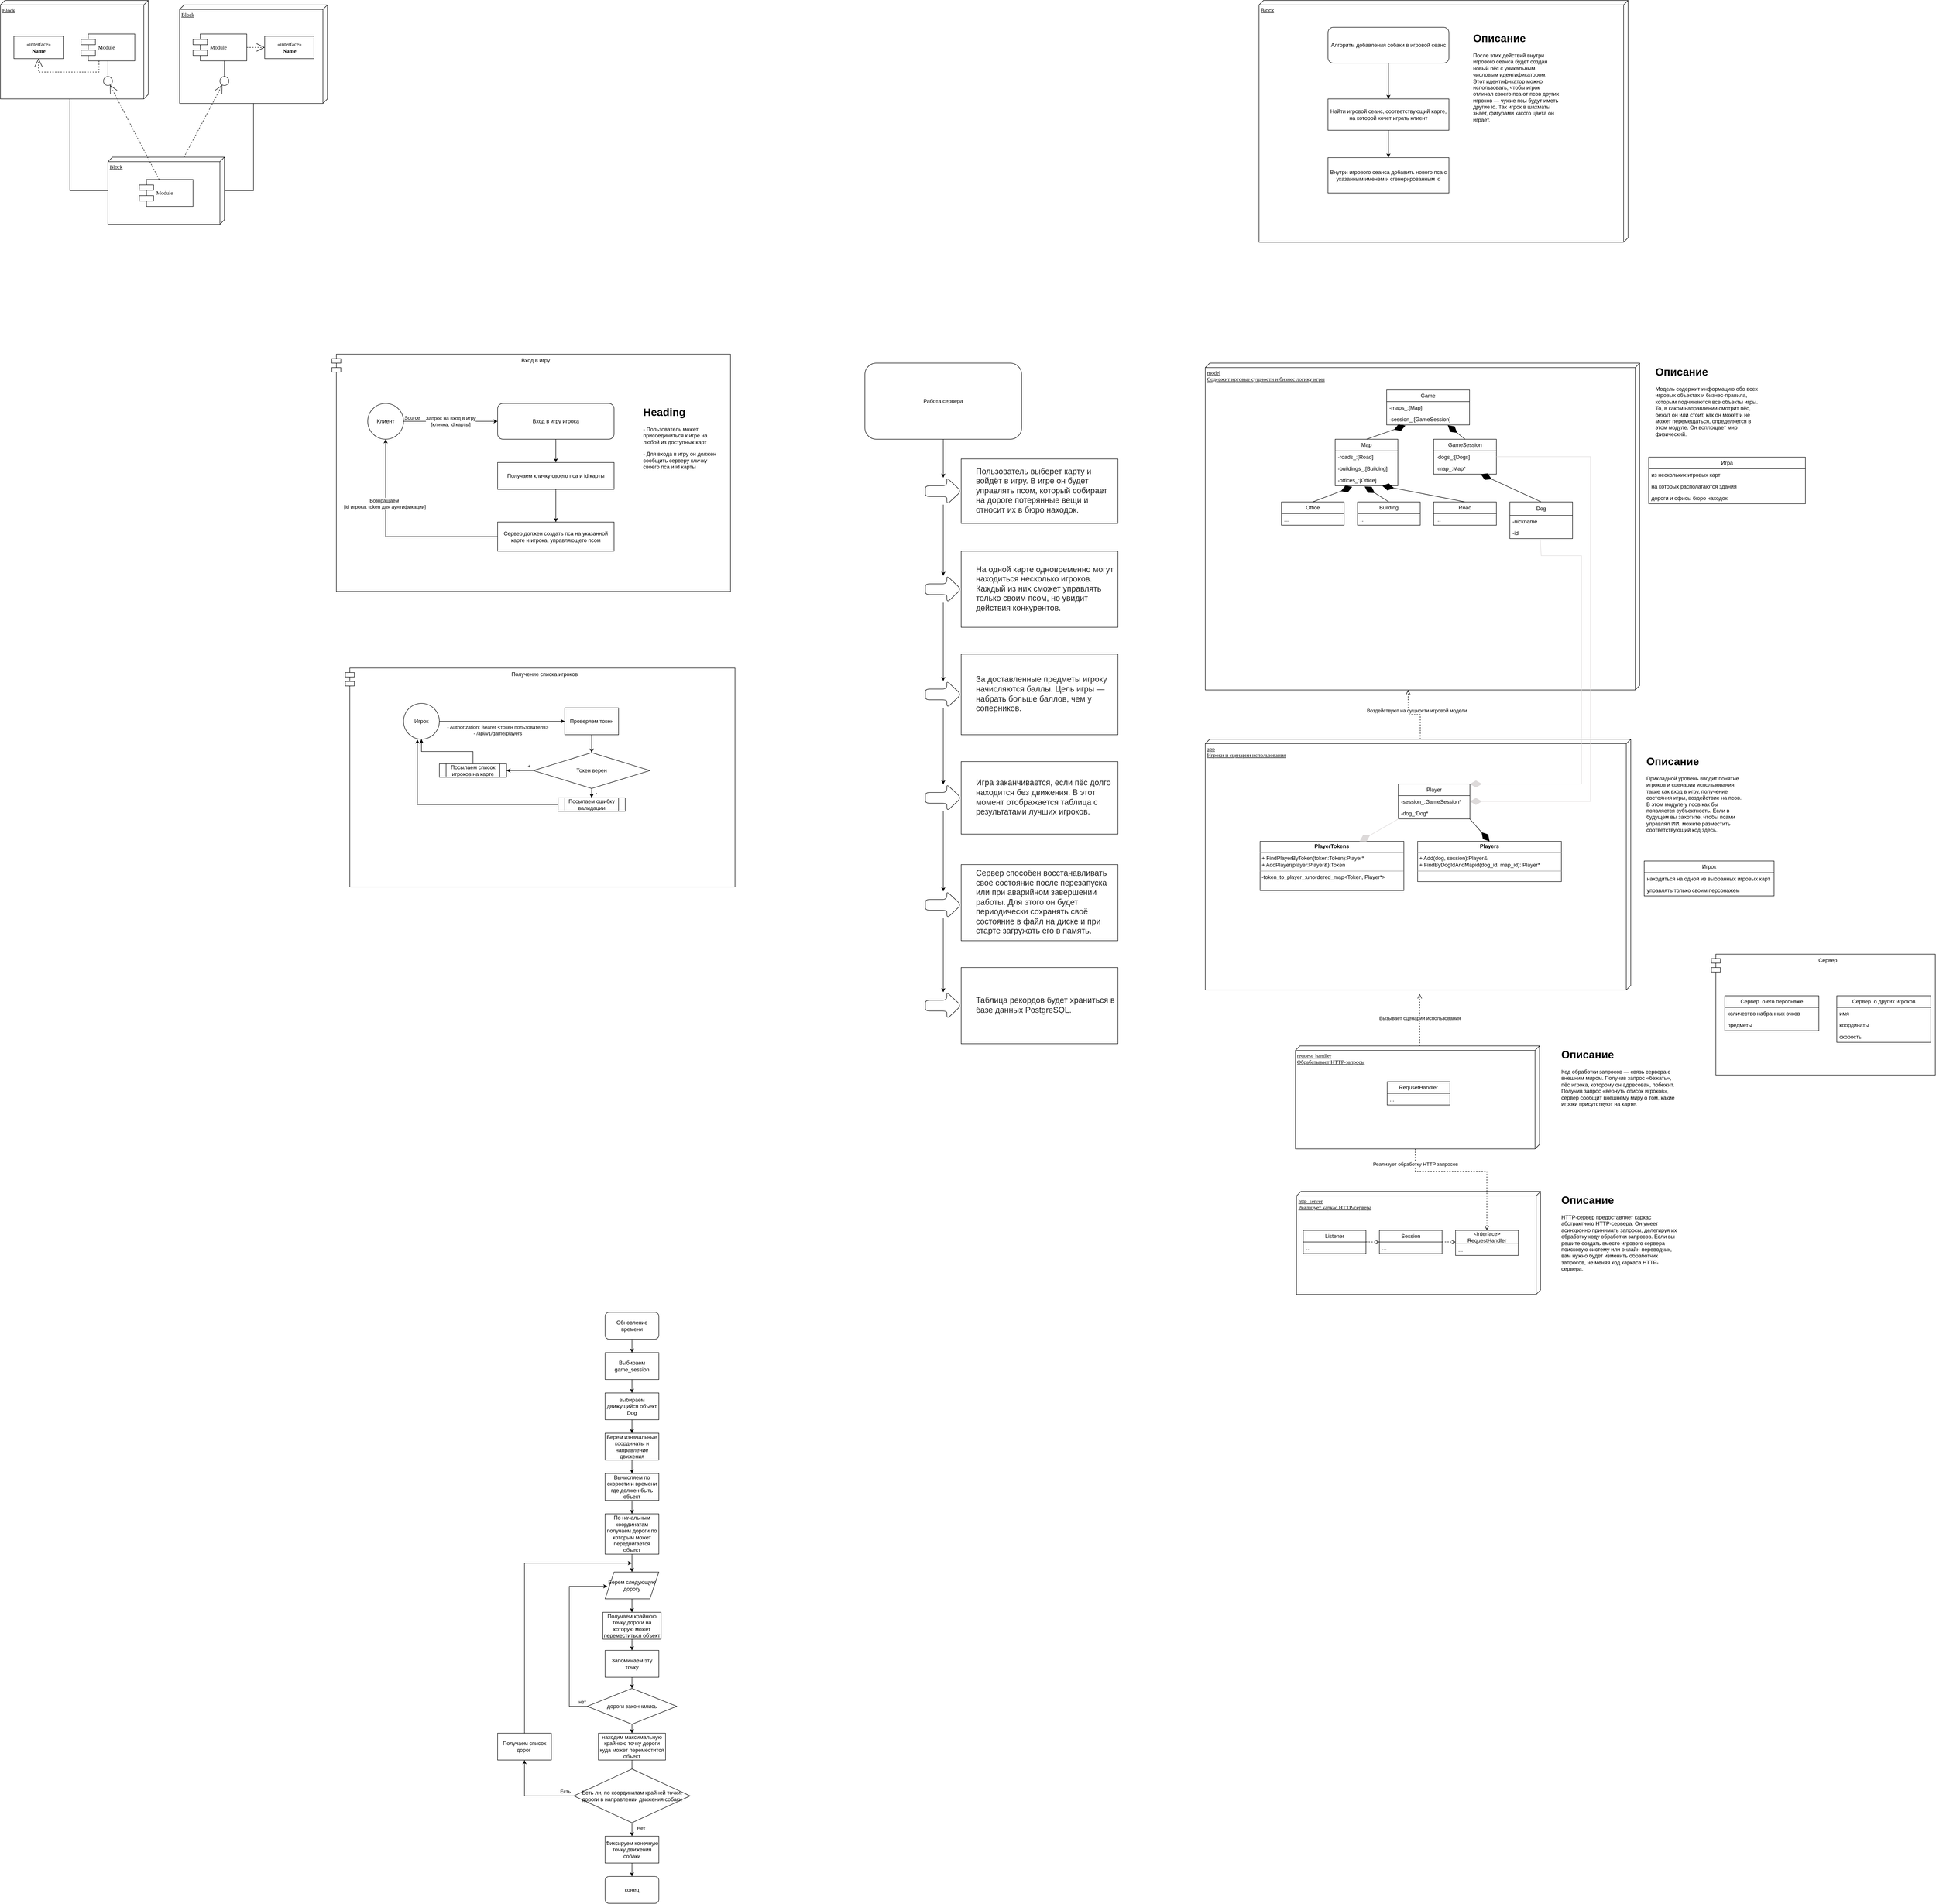 <mxfile version="21.5.0" type="google">
  <diagram name="Page-1" id="5f0bae14-7c28-e335-631c-24af17079c00">
    <mxGraphModel grid="1" page="1" gridSize="10" guides="1" tooltips="1" connect="1" arrows="1" fold="1" pageScale="1" pageWidth="1100" pageHeight="850" background="none" math="0" shadow="0">
      <root>
        <mxCell id="0" />
        <mxCell id="1" parent="0" />
        <mxCell id="39150e848f15840c-1" value="Block" style="verticalAlign=top;align=left;spacingTop=8;spacingLeft=2;spacingRight=12;shape=cube;size=10;direction=south;fontStyle=4;html=1;rounded=0;shadow=0;comic=0;labelBackgroundColor=none;strokeWidth=1;fontFamily=Verdana;fontSize=12" vertex="1" parent="1">
          <mxGeometry x="-2800" y="-740" width="330" height="220" as="geometry" />
        </mxCell>
        <mxCell id="39150e848f15840c-2" value="Block" style="verticalAlign=top;align=left;spacingTop=8;spacingLeft=2;spacingRight=12;shape=cube;size=10;direction=south;fontStyle=4;html=1;rounded=0;shadow=0;comic=0;labelBackgroundColor=none;strokeWidth=1;fontFamily=Verdana;fontSize=12" vertex="1" parent="1">
          <mxGeometry x="-2400" y="-730" width="330" height="220" as="geometry" />
        </mxCell>
        <mxCell id="39150e848f15840c-3" value="Block" style="verticalAlign=top;align=left;spacingTop=8;spacingLeft=2;spacingRight=12;shape=cube;size=10;direction=south;fontStyle=4;html=1;rounded=0;shadow=0;comic=0;labelBackgroundColor=none;strokeWidth=1;fontFamily=Verdana;fontSize=12" vertex="1" parent="1">
          <mxGeometry x="-2560" y="-390" width="260" height="150" as="geometry" />
        </mxCell>
        <mxCell id="39150e848f15840c-4" value="&amp;laquo;interface&amp;raquo;&lt;br&gt;&lt;b&gt;Name&lt;/b&gt;" style="html=1;rounded=0;shadow=0;comic=0;labelBackgroundColor=none;strokeWidth=1;fontFamily=Verdana;fontSize=12;align=center;" vertex="1" parent="1">
          <mxGeometry x="-2770" y="-660" width="110" height="50" as="geometry" />
        </mxCell>
        <mxCell id="39150e848f15840c-5" value="Module" style="shape=component;align=left;spacingLeft=36;rounded=0;shadow=0;comic=0;labelBackgroundColor=none;strokeWidth=1;fontFamily=Verdana;fontSize=12;html=1;" vertex="1" parent="1">
          <mxGeometry x="-2620" y="-665" width="120" height="60" as="geometry" />
        </mxCell>
        <mxCell id="39150e848f15840c-6" value="" style="ellipse;whiteSpace=wrap;html=1;rounded=0;shadow=0;comic=0;labelBackgroundColor=none;strokeWidth=1;fontFamily=Verdana;fontSize=12;align=center;" vertex="1" parent="1">
          <mxGeometry x="-2570" y="-570" width="20" height="20" as="geometry" />
        </mxCell>
        <mxCell id="39150e848f15840c-7" value="Module" style="shape=component;align=left;spacingLeft=36;rounded=0;shadow=0;comic=0;labelBackgroundColor=none;strokeWidth=1;fontFamily=Verdana;fontSize=12;html=1;" vertex="1" parent="1">
          <mxGeometry x="-2370" y="-665" width="120" height="60" as="geometry" />
        </mxCell>
        <mxCell id="39150e848f15840c-8" value="&amp;laquo;interface&amp;raquo;&lt;br&gt;&lt;b&gt;Name&lt;/b&gt;" style="html=1;rounded=0;shadow=0;comic=0;labelBackgroundColor=none;strokeWidth=1;fontFamily=Verdana;fontSize=12;align=center;" vertex="1" parent="1">
          <mxGeometry x="-2210" y="-660" width="110" height="50" as="geometry" />
        </mxCell>
        <mxCell id="39150e848f15840c-9" value="" style="ellipse;whiteSpace=wrap;html=1;rounded=0;shadow=0;comic=0;labelBackgroundColor=none;strokeWidth=1;fontFamily=Verdana;fontSize=12;align=center;" vertex="1" parent="1">
          <mxGeometry x="-2310" y="-570" width="20" height="20" as="geometry" />
        </mxCell>
        <mxCell id="39150e848f15840c-10" value="Module" style="shape=component;align=left;spacingLeft=36;rounded=0;shadow=0;comic=0;labelBackgroundColor=none;strokeWidth=1;fontFamily=Verdana;fontSize=12;html=1;" vertex="1" parent="1">
          <mxGeometry x="-2490" y="-340" width="120" height="60" as="geometry" />
        </mxCell>
        <mxCell id="39150e848f15840c-11" style="edgeStyle=none;rounded=0;html=1;dashed=1;labelBackgroundColor=none;startArrow=none;startFill=0;startSize=8;endArrow=open;endFill=0;endSize=16;fontFamily=Verdana;fontSize=12;" edge="1" parent="1" source="39150e848f15840c-10" target="39150e848f15840c-6">
          <mxGeometry relative="1" as="geometry" />
        </mxCell>
        <mxCell id="39150e848f15840c-12" style="edgeStyle=none;rounded=0;html=1;dashed=1;labelBackgroundColor=none;startArrow=none;startFill=0;startSize=8;endArrow=open;endFill=0;endSize=16;fontFamily=Verdana;fontSize=12;" edge="1" parent="1" source="39150e848f15840c-3" target="39150e848f15840c-9">
          <mxGeometry relative="1" as="geometry" />
        </mxCell>
        <mxCell id="39150e848f15840c-13" style="edgeStyle=elbowEdgeStyle;rounded=0;html=1;labelBackgroundColor=none;startArrow=none;startFill=0;startSize=8;endArrow=none;endFill=0;endSize=16;fontFamily=Verdana;fontSize=12;" edge="1" parent="1" source="39150e848f15840c-9" target="39150e848f15840c-7">
          <mxGeometry relative="1" as="geometry" />
        </mxCell>
        <mxCell id="39150e848f15840c-14" style="edgeStyle=elbowEdgeStyle;rounded=0;html=1;labelBackgroundColor=none;startArrow=none;startFill=0;startSize=8;endArrow=none;endFill=0;endSize=16;fontFamily=Verdana;fontSize=12;" edge="1" parent="1" source="39150e848f15840c-6" target="39150e848f15840c-5">
          <mxGeometry relative="1" as="geometry" />
        </mxCell>
        <mxCell id="39150e848f15840c-15" style="edgeStyle=orthogonalEdgeStyle;rounded=0;html=1;labelBackgroundColor=none;startArrow=none;startFill=0;startSize=8;endArrow=open;endFill=0;endSize=16;fontFamily=Verdana;fontSize=12;dashed=1;" edge="1" parent="1" source="39150e848f15840c-5" target="39150e848f15840c-4">
          <mxGeometry relative="1" as="geometry">
            <Array as="points">
              <mxPoint x="-2580" y="-580" />
              <mxPoint x="-2715" y="-580" />
            </Array>
          </mxGeometry>
        </mxCell>
        <mxCell id="39150e848f15840c-16" style="edgeStyle=orthogonalEdgeStyle;rounded=0;html=1;dashed=1;labelBackgroundColor=none;startArrow=none;startFill=0;startSize=8;endArrow=open;endFill=0;endSize=16;fontFamily=Verdana;fontSize=12;" edge="1" parent="1" source="39150e848f15840c-7" target="39150e848f15840c-8">
          <mxGeometry relative="1" as="geometry" />
        </mxCell>
        <mxCell id="39150e848f15840c-17" style="edgeStyle=orthogonalEdgeStyle;rounded=0;html=1;labelBackgroundColor=none;startArrow=none;startFill=0;startSize=8;endArrow=none;endFill=0;endSize=16;fontFamily=Verdana;fontSize=12;" edge="1" parent="1" source="39150e848f15840c-3" target="39150e848f15840c-2">
          <mxGeometry relative="1" as="geometry">
            <Array as="points">
              <mxPoint x="-2235" y="-315" />
            </Array>
          </mxGeometry>
        </mxCell>
        <mxCell id="39150e848f15840c-18" style="edgeStyle=orthogonalEdgeStyle;rounded=0;html=1;labelBackgroundColor=none;startArrow=none;startFill=0;startSize=8;endArrow=none;endFill=0;endSize=16;fontFamily=Verdana;fontSize=12;" edge="1" parent="1" source="39150e848f15840c-3" target="39150e848f15840c-1">
          <mxGeometry relative="1" as="geometry">
            <Array as="points">
              <mxPoint x="-2645" y="-315" />
            </Array>
          </mxGeometry>
        </mxCell>
        <mxCell id="SQ1B-HtEB6s-HyAY4ZvZ-80" value="Вызывает сценарии использования" style="html=1;verticalAlign=bottom;endArrow=open;dashed=1;endSize=8;edgeStyle=elbowEdgeStyle;elbow=vertical;curved=0;rounded=0;exitX=0;exitY=0;exitDx=0;exitDy=267.5;exitPerimeter=0;entryX=1.016;entryY=0.496;entryDx=0;entryDy=0;entryPerimeter=0;" edge="1" parent="1" source="SQ1B-HtEB6s-HyAY4ZvZ-52" target="SQ1B-HtEB6s-HyAY4ZvZ-45">
          <mxGeometry x="-0.077" relative="1" as="geometry">
            <mxPoint x="386.25" y="1180" as="sourcePoint" />
            <mxPoint x="306.25" y="1180" as="targetPoint" />
            <mxPoint as="offset" />
          </mxGeometry>
        </mxCell>
        <mxCell id="SQ1B-HtEB6s-HyAY4ZvZ-81" value="Воздействуют на сущности игровой модели" style="html=1;verticalAlign=bottom;endArrow=open;dashed=1;endSize=8;edgeStyle=elbowEdgeStyle;elbow=vertical;curved=0;rounded=0;exitX=0;exitY=0;exitDx=0;exitDy=470;exitPerimeter=0;entryX=1;entryY=0.533;entryDx=0;entryDy=0;entryPerimeter=0;" edge="1" parent="1" source="SQ1B-HtEB6s-HyAY4ZvZ-45" target="SQ1B-HtEB6s-HyAY4ZvZ-1">
          <mxGeometry x="-0.077" relative="1" as="geometry">
            <mxPoint x="371" y="640" as="sourcePoint" />
            <mxPoint x="370" y="554" as="targetPoint" />
            <mxPoint as="offset" />
          </mxGeometry>
        </mxCell>
        <mxCell id="qP6IXcjLeHCJztaKZTst-1" value="&lt;ul style=&quot;box-sizing: inherit; margin-top: var(--size-300, var(--base-unit, calc(16px * var(--base-ratio, 1)))); padding: 0 0 0 var(--size-700, calc(var(--base-unit, calc(16px * var(--base-ratio, 1))) * 2)); list-style: none; color: rgba(0, 0, 0, 0.85); font-family: &amp;quot;YS Text&amp;quot;, Arial, Helvetica, sans-serif; font-size: 18px; text-align: start; background-color: rgb(255, 255, 255);&quot;&gt;&lt;li style=&quot;box-sizing: inherit; position: relative; margin: 0 0 var(--size-100, calc(var(--base-unit, calc(16px * var(--base-ratio, 1))) * 0.5));&quot;&gt;Пользователь выберет карту и войдёт в игру. В игре он будет управлять псом, который собирает на дороге потерянные вещи и относит их в бюро находок.&lt;/li&gt;&lt;/ul&gt;" style="rounded=0;whiteSpace=wrap;html=1;" vertex="1" parent="1">
          <mxGeometry x="-655" y="284" width="350" height="144" as="geometry" />
        </mxCell>
        <mxCell id="qP6IXcjLeHCJztaKZTst-2" value="&lt;ul style=&quot;box-sizing: inherit; margin-top: var(--size-300, var(--base-unit, calc(16px * var(--base-ratio, 1)))); padding: 0 0 0 var(--size-700, calc(var(--base-unit, calc(16px * var(--base-ratio, 1))) * 2)); list-style: none; color: rgba(0, 0, 0, 0.85); font-family: &amp;quot;YS Text&amp;quot;, Arial, Helvetica, sans-serif; font-size: 18px; text-align: start; background-color: rgb(255, 255, 255);&quot;&gt;&lt;li style=&quot;box-sizing: inherit; position: relative; margin: 0 0 var(--size-100, calc(var(--base-unit, calc(16px * var(--base-ratio, 1))) * 0.5));&quot;&gt;На одной карте одновременно могут находиться несколько игроков. Каждый из них сможет управлять только своим псом, но увидит действия конкурентов.&lt;/li&gt;&lt;/ul&gt;" style="rounded=0;whiteSpace=wrap;html=1;" vertex="1" parent="1">
          <mxGeometry x="-655" y="490" width="350" height="170" as="geometry" />
        </mxCell>
        <mxCell id="qP6IXcjLeHCJztaKZTst-5" value="" style="edgeStyle=orthogonalEdgeStyle;rounded=0;orthogonalLoop=1;jettySize=auto;html=1;" edge="1" parent="1" source="qP6IXcjLeHCJztaKZTst-3" target="qP6IXcjLeHCJztaKZTst-4">
          <mxGeometry relative="1" as="geometry" />
        </mxCell>
        <mxCell id="qP6IXcjLeHCJztaKZTst-3" value="Работа сервера" style="rounded=1;whiteSpace=wrap;html=1;" vertex="1" parent="1">
          <mxGeometry x="-870" y="70" width="350" height="170" as="geometry" />
        </mxCell>
        <mxCell id="qP6IXcjLeHCJztaKZTst-9" value="" style="edgeStyle=orthogonalEdgeStyle;rounded=0;orthogonalLoop=1;jettySize=auto;html=1;" edge="1" parent="1" source="qP6IXcjLeHCJztaKZTst-4" target="qP6IXcjLeHCJztaKZTst-8">
          <mxGeometry relative="1" as="geometry" />
        </mxCell>
        <mxCell id="qP6IXcjLeHCJztaKZTst-4" value="" style="shape=singleArrow;whiteSpace=wrap;html=1;arrowWidth=0.4;arrowSize=0.4;rounded=1;" vertex="1" parent="1">
          <mxGeometry x="-735" y="326" width="80" height="60" as="geometry" />
        </mxCell>
        <mxCell id="qP6IXcjLeHCJztaKZTst-15" value="" style="edgeStyle=orthogonalEdgeStyle;rounded=0;orthogonalLoop=1;jettySize=auto;html=1;" edge="1" parent="1" source="qP6IXcjLeHCJztaKZTst-8" target="qP6IXcjLeHCJztaKZTst-14">
          <mxGeometry relative="1" as="geometry" />
        </mxCell>
        <mxCell id="qP6IXcjLeHCJztaKZTst-8" value="" style="shape=singleArrow;whiteSpace=wrap;html=1;arrowWidth=0.4;arrowSize=0.4;rounded=1;" vertex="1" parent="1">
          <mxGeometry x="-735" y="545" width="80" height="60" as="geometry" />
        </mxCell>
        <mxCell id="qP6IXcjLeHCJztaKZTst-10" value="&lt;ul style=&quot;box-sizing: inherit; margin-top: var(--size-300, var(--base-unit, calc(16px * var(--base-ratio, 1)))); padding: 0 0 0 var(--size-700, calc(var(--base-unit, calc(16px * var(--base-ratio, 1))) * 2)); list-style: none; color: rgba(0, 0, 0, 0.85); font-family: &amp;quot;YS Text&amp;quot;, Arial, Helvetica, sans-serif; font-size: 18px; text-align: start; background-color: rgb(255, 255, 255);&quot;&gt;&lt;li style=&quot;box-sizing: inherit; position: relative; margin: 0 0 var(--size-100, calc(var(--base-unit, calc(16px * var(--base-ratio, 1))) * 0.5));&quot;&gt;За доставленные предметы игроку начисляются баллы. Цель игры — набрать больше баллов, чем у соперников.&lt;/li&gt;&lt;/ul&gt;" style="rounded=0;whiteSpace=wrap;html=1;" vertex="1" parent="1">
          <mxGeometry x="-655" y="720" width="350" height="180" as="geometry" />
        </mxCell>
        <mxCell id="qP6IXcjLeHCJztaKZTst-11" value="&lt;ul style=&quot;box-sizing: inherit; margin-top: var(--size-300, var(--base-unit, calc(16px * var(--base-ratio, 1)))); padding: 0 0 0 var(--size-700, calc(var(--base-unit, calc(16px * var(--base-ratio, 1))) * 2)); list-style: none; color: rgba(0, 0, 0, 0.85); font-family: &amp;quot;YS Text&amp;quot;, Arial, Helvetica, sans-serif; font-size: 18px; text-align: start; background-color: rgb(255, 255, 255);&quot;&gt;&lt;li style=&quot;box-sizing: inherit; position: relative; margin: 0 0 var(--size-100, calc(var(--base-unit, calc(16px * var(--base-ratio, 1))) * 0.5));&quot;&gt;Игра заканчивается, если пёс долго находится без движения. В этот момент отображается таблица с результатами лучших игроков.&lt;/li&gt;&lt;/ul&gt;" style="rounded=0;whiteSpace=wrap;html=1;" vertex="1" parent="1">
          <mxGeometry x="-655" y="960" width="350" height="162" as="geometry" />
        </mxCell>
        <mxCell id="qP6IXcjLeHCJztaKZTst-12" value="&lt;ul style=&quot;box-sizing: inherit; margin-top: var(--size-300, var(--base-unit, calc(16px * var(--base-ratio, 1)))); padding: 0 0 0 var(--size-700, calc(var(--base-unit, calc(16px * var(--base-ratio, 1))) * 2)); list-style: none; color: rgba(0, 0, 0, 0.85); font-family: &amp;quot;YS Text&amp;quot;, Arial, Helvetica, sans-serif; font-size: 18px; text-align: start; background-color: rgb(255, 255, 255);&quot;&gt;&lt;li style=&quot;box-sizing: inherit; position: relative; margin: 0 0 var(--size-100, calc(var(--base-unit, calc(16px * var(--base-ratio, 1))) * 0.5));&quot;&gt;Сервер способен восстанавливать своё состояние после перезапуска или при аварийном завершении работы. Для этого он будет периодически сохранять своё состояние в файл на диске и при старте загружать его в память.&lt;/li&gt;&lt;/ul&gt;" style="rounded=0;whiteSpace=wrap;html=1;" vertex="1" parent="1">
          <mxGeometry x="-655" y="1190" width="350" height="170" as="geometry" />
        </mxCell>
        <mxCell id="qP6IXcjLeHCJztaKZTst-13" value="&lt;ul style=&quot;box-sizing: inherit; margin-top: var(--size-300, var(--base-unit, calc(16px * var(--base-ratio, 1)))); padding: 0 0 0 var(--size-700, calc(var(--base-unit, calc(16px * var(--base-ratio, 1))) * 2)); list-style: none; color: rgba(0, 0, 0, 0.85); font-family: &amp;quot;YS Text&amp;quot;, Arial, Helvetica, sans-serif; font-size: 18px; text-align: start; background-color: rgb(255, 255, 255);&quot;&gt;&lt;li style=&quot;box-sizing: inherit; position: relative;&quot;&gt;Таблица рекордов будет храниться в базе данных PostgreSQL.&lt;/li&gt;&lt;/ul&gt;" style="rounded=0;whiteSpace=wrap;html=1;" vertex="1" parent="1">
          <mxGeometry x="-655" y="1420" width="350" height="170" as="geometry" />
        </mxCell>
        <mxCell id="qP6IXcjLeHCJztaKZTst-17" value="" style="edgeStyle=orthogonalEdgeStyle;rounded=0;orthogonalLoop=1;jettySize=auto;html=1;" edge="1" parent="1" source="qP6IXcjLeHCJztaKZTst-14" target="qP6IXcjLeHCJztaKZTst-16">
          <mxGeometry relative="1" as="geometry" />
        </mxCell>
        <mxCell id="qP6IXcjLeHCJztaKZTst-14" value="" style="shape=singleArrow;whiteSpace=wrap;html=1;arrowWidth=0.4;arrowSize=0.4;rounded=1;" vertex="1" parent="1">
          <mxGeometry x="-735" y="780" width="80" height="60" as="geometry" />
        </mxCell>
        <mxCell id="qP6IXcjLeHCJztaKZTst-19" value="" style="edgeStyle=orthogonalEdgeStyle;rounded=0;orthogonalLoop=1;jettySize=auto;html=1;" edge="1" parent="1" source="qP6IXcjLeHCJztaKZTst-16" target="qP6IXcjLeHCJztaKZTst-18">
          <mxGeometry relative="1" as="geometry" />
        </mxCell>
        <mxCell id="qP6IXcjLeHCJztaKZTst-16" value="" style="shape=singleArrow;whiteSpace=wrap;html=1;arrowWidth=0.4;arrowSize=0.4;rounded=1;" vertex="1" parent="1">
          <mxGeometry x="-735" y="1011" width="80" height="60" as="geometry" />
        </mxCell>
        <mxCell id="qP6IXcjLeHCJztaKZTst-21" value="" style="edgeStyle=orthogonalEdgeStyle;rounded=0;orthogonalLoop=1;jettySize=auto;html=1;" edge="1" parent="1" source="qP6IXcjLeHCJztaKZTst-18" target="qP6IXcjLeHCJztaKZTst-20">
          <mxGeometry relative="1" as="geometry" />
        </mxCell>
        <mxCell id="qP6IXcjLeHCJztaKZTst-18" value="" style="shape=singleArrow;whiteSpace=wrap;html=1;arrowWidth=0.4;arrowSize=0.4;rounded=1;" vertex="1" parent="1">
          <mxGeometry x="-735" y="1250" width="80" height="60" as="geometry" />
        </mxCell>
        <mxCell id="qP6IXcjLeHCJztaKZTst-20" value="" style="shape=singleArrow;whiteSpace=wrap;html=1;arrowWidth=0.4;arrowSize=0.4;rounded=1;" vertex="1" parent="1">
          <mxGeometry x="-735" y="1475" width="80" height="60" as="geometry" />
        </mxCell>
        <mxCell id="qP6IXcjLeHCJztaKZTst-27" value="Игрок" style="swimlane;fontStyle=0;childLayout=stackLayout;horizontal=1;startSize=26;fillColor=none;horizontalStack=0;resizeParent=1;resizeParentMax=0;resizeLast=0;collapsible=1;marginBottom=0;whiteSpace=wrap;html=1;" vertex="1" parent="1">
          <mxGeometry x="870" y="1182" width="290" height="78" as="geometry" />
        </mxCell>
        <mxCell id="qP6IXcjLeHCJztaKZTst-28" value="находиться на одной из выбранных игровых карт" style="text;strokeColor=none;fillColor=none;align=left;verticalAlign=top;spacingLeft=4;spacingRight=4;overflow=hidden;rotatable=0;points=[[0,0.5],[1,0.5]];portConstraint=eastwest;whiteSpace=wrap;html=1;" vertex="1" parent="qP6IXcjLeHCJztaKZTst-27">
          <mxGeometry y="26" width="290" height="26" as="geometry" />
        </mxCell>
        <mxCell id="qP6IXcjLeHCJztaKZTst-29" value="управлять только своим персонажем" style="text;strokeColor=none;fillColor=none;align=left;verticalAlign=top;spacingLeft=4;spacingRight=4;overflow=hidden;rotatable=0;points=[[0,0.5],[1,0.5]];portConstraint=eastwest;whiteSpace=wrap;html=1;" vertex="1" parent="qP6IXcjLeHCJztaKZTst-27">
          <mxGeometry y="52" width="290" height="26" as="geometry" />
        </mxCell>
        <mxCell id="qP6IXcjLeHCJztaKZTst-41" value="" style="group" connectable="0" vertex="1" parent="1">
          <mxGeometry x="1020" y="1390" width="500" height="270" as="geometry" />
        </mxCell>
        <mxCell id="qP6IXcjLeHCJztaKZTst-40" value="Сервер" style="shape=module;align=left;spacingLeft=20;align=center;verticalAlign=top;whiteSpace=wrap;html=1;" vertex="1" parent="qP6IXcjLeHCJztaKZTst-41">
          <mxGeometry width="500" height="270" as="geometry" />
        </mxCell>
        <mxCell id="qP6IXcjLeHCJztaKZTst-31" value="Сервер&amp;nbsp; о его персонаже" style="swimlane;fontStyle=0;childLayout=stackLayout;horizontal=1;startSize=26;fillColor=none;horizontalStack=0;resizeParent=1;resizeParentMax=0;resizeLast=0;collapsible=1;marginBottom=0;whiteSpace=wrap;html=1;" vertex="1" parent="qP6IXcjLeHCJztaKZTst-41">
          <mxGeometry x="30" y="93" width="210" height="78" as="geometry" />
        </mxCell>
        <mxCell id="qP6IXcjLeHCJztaKZTst-32" value="количество набранных очков" style="text;strokeColor=none;fillColor=none;align=left;verticalAlign=top;spacingLeft=4;spacingRight=4;overflow=hidden;rotatable=0;points=[[0,0.5],[1,0.5]];portConstraint=eastwest;whiteSpace=wrap;html=1;" vertex="1" parent="qP6IXcjLeHCJztaKZTst-31">
          <mxGeometry y="26" width="210" height="26" as="geometry" />
        </mxCell>
        <mxCell id="qP6IXcjLeHCJztaKZTst-33" value="предметы" style="text;strokeColor=none;fillColor=none;align=left;verticalAlign=top;spacingLeft=4;spacingRight=4;overflow=hidden;rotatable=0;points=[[0,0.5],[1,0.5]];portConstraint=eastwest;whiteSpace=wrap;html=1;" vertex="1" parent="qP6IXcjLeHCJztaKZTst-31">
          <mxGeometry y="52" width="210" height="26" as="geometry" />
        </mxCell>
        <mxCell id="qP6IXcjLeHCJztaKZTst-35" value="Сервер&amp;nbsp; о&amp;nbsp;других игроков" style="swimlane;fontStyle=0;childLayout=stackLayout;horizontal=1;startSize=26;fillColor=none;horizontalStack=0;resizeParent=1;resizeParentMax=0;resizeLast=0;collapsible=1;marginBottom=0;whiteSpace=wrap;html=1;" vertex="1" parent="qP6IXcjLeHCJztaKZTst-41">
          <mxGeometry x="280" y="93" width="210" height="104" as="geometry" />
        </mxCell>
        <mxCell id="qP6IXcjLeHCJztaKZTst-36" value="имя" style="text;strokeColor=none;fillColor=none;align=left;verticalAlign=top;spacingLeft=4;spacingRight=4;overflow=hidden;rotatable=0;points=[[0,0.5],[1,0.5]];portConstraint=eastwest;whiteSpace=wrap;html=1;" vertex="1" parent="qP6IXcjLeHCJztaKZTst-35">
          <mxGeometry y="26" width="210" height="26" as="geometry" />
        </mxCell>
        <mxCell id="qP6IXcjLeHCJztaKZTst-37" value="координаты " style="text;strokeColor=none;fillColor=none;align=left;verticalAlign=top;spacingLeft=4;spacingRight=4;overflow=hidden;rotatable=0;points=[[0,0.5],[1,0.5]];portConstraint=eastwest;whiteSpace=wrap;html=1;" vertex="1" parent="qP6IXcjLeHCJztaKZTst-35">
          <mxGeometry y="52" width="210" height="26" as="geometry" />
        </mxCell>
        <mxCell id="qP6IXcjLeHCJztaKZTst-38" value="скорость" style="text;strokeColor=none;fillColor=none;align=left;verticalAlign=top;spacingLeft=4;spacingRight=4;overflow=hidden;rotatable=0;points=[[0,0.5],[1,0.5]];portConstraint=eastwest;whiteSpace=wrap;html=1;" vertex="1" parent="qP6IXcjLeHCJztaKZTst-35">
          <mxGeometry y="78" width="210" height="26" as="geometry" />
        </mxCell>
        <mxCell id="qP6IXcjLeHCJztaKZTst-42" value="Игра" style="swimlane;fontStyle=0;childLayout=stackLayout;horizontal=1;startSize=26;fillColor=none;horizontalStack=0;resizeParent=1;resizeParentMax=0;resizeLast=0;collapsible=1;marginBottom=0;whiteSpace=wrap;html=1;" vertex="1" parent="1">
          <mxGeometry x="880" y="280" width="350" height="104" as="geometry" />
        </mxCell>
        <mxCell id="qP6IXcjLeHCJztaKZTst-43" value="из нескольких игровых карт" style="text;strokeColor=none;fillColor=none;align=left;verticalAlign=top;spacingLeft=4;spacingRight=4;overflow=hidden;rotatable=0;points=[[0,0.5],[1,0.5]];portConstraint=eastwest;whiteSpace=wrap;html=1;" vertex="1" parent="qP6IXcjLeHCJztaKZTst-42">
          <mxGeometry y="26" width="350" height="26" as="geometry" />
        </mxCell>
        <mxCell id="qP6IXcjLeHCJztaKZTst-44" value="на которых располагаются здания" style="text;strokeColor=none;fillColor=none;align=left;verticalAlign=top;spacingLeft=4;spacingRight=4;overflow=hidden;rotatable=0;points=[[0,0.5],[1,0.5]];portConstraint=eastwest;whiteSpace=wrap;html=1;" vertex="1" parent="qP6IXcjLeHCJztaKZTst-42">
          <mxGeometry y="52" width="350" height="26" as="geometry" />
        </mxCell>
        <mxCell id="qP6IXcjLeHCJztaKZTst-45" value="дороги и офисы бюро находок" style="text;strokeColor=none;fillColor=none;align=left;verticalAlign=top;spacingLeft=4;spacingRight=4;overflow=hidden;rotatable=0;points=[[0,0.5],[1,0.5]];portConstraint=eastwest;whiteSpace=wrap;html=1;" vertex="1" parent="qP6IXcjLeHCJztaKZTst-42">
          <mxGeometry y="78" width="350" height="26" as="geometry" />
        </mxCell>
        <mxCell id="qP6IXcjLeHCJztaKZTst-60" value="" style="group" connectable="0" vertex="1" parent="1">
          <mxGeometry x="10" y="-740" width="824" height="540" as="geometry" />
        </mxCell>
        <mxCell id="qP6IXcjLeHCJztaKZTst-52" value="Block" style="verticalAlign=top;align=left;spacingTop=8;spacingLeft=2;spacingRight=12;shape=cube;size=10;direction=south;fontStyle=4;html=1;whiteSpace=wrap;" vertex="1" parent="qP6IXcjLeHCJztaKZTst-60">
          <mxGeometry width="824" height="540" as="geometry" />
        </mxCell>
        <mxCell id="qP6IXcjLeHCJztaKZTst-61" value="" style="edgeStyle=orthogonalEdgeStyle;rounded=0;orthogonalLoop=1;jettySize=auto;html=1;" edge="1" parent="qP6IXcjLeHCJztaKZTst-60" source="qP6IXcjLeHCJztaKZTst-54" target="qP6IXcjLeHCJztaKZTst-56">
          <mxGeometry relative="1" as="geometry" />
        </mxCell>
        <mxCell id="qP6IXcjLeHCJztaKZTst-54" value="Алгоритм добавления собаки в игровой сеанс" style="rounded=1;whiteSpace=wrap;html=1;" vertex="1" parent="qP6IXcjLeHCJztaKZTst-60">
          <mxGeometry x="154" y="60" width="270" height="80" as="geometry" />
        </mxCell>
        <mxCell id="qP6IXcjLeHCJztaKZTst-56" value="Найти игровой сеанс, соответствующий карте, на которой хочет играть клиент" style="rounded=0;whiteSpace=wrap;html=1;" vertex="1" parent="qP6IXcjLeHCJztaKZTst-60">
          <mxGeometry x="154" y="220" width="270" height="70" as="geometry" />
        </mxCell>
        <mxCell id="qP6IXcjLeHCJztaKZTst-57" value="Внутри игрового сеанса добавить нового пса с указанным именем и сгенерированным id" style="rounded=0;whiteSpace=wrap;html=1;" vertex="1" parent="qP6IXcjLeHCJztaKZTst-60">
          <mxGeometry x="154" y="351" width="270" height="79" as="geometry" />
        </mxCell>
        <mxCell id="qP6IXcjLeHCJztaKZTst-55" value="" style="edgeStyle=orthogonalEdgeStyle;rounded=0;orthogonalLoop=1;jettySize=auto;html=1;" edge="1" parent="qP6IXcjLeHCJztaKZTst-60" source="qP6IXcjLeHCJztaKZTst-56" target="qP6IXcjLeHCJztaKZTst-57">
          <mxGeometry relative="1" as="geometry" />
        </mxCell>
        <mxCell id="qP6IXcjLeHCJztaKZTst-58" value="&lt;h1&gt;Описание&lt;/h1&gt;&lt;p&gt;После этих действий внутри игрового сеанса будет создан новый пёс с уникальным числовым идентификатором. Этот идентификатор можно использовать, чтобы игрок отличал своего пса от псов других игроков — чужие псы будут иметь другие id. Так игрок в шахматы знает, фигурами какого цвета он играет.&lt;br&gt;&lt;/p&gt;" style="text;html=1;strokeColor=none;fillColor=none;spacing=5;spacingTop=-20;whiteSpace=wrap;overflow=hidden;rounded=0;" vertex="1" parent="qP6IXcjLeHCJztaKZTst-60">
          <mxGeometry x="472.75" y="65" width="201.25" height="230" as="geometry" />
        </mxCell>
        <mxCell id="qP6IXcjLeHCJztaKZTst-62" value="" style="group" connectable="0" vertex="1" parent="1">
          <mxGeometry x="-110" y="910" width="950" height="560" as="geometry" />
        </mxCell>
        <mxCell id="SQ1B-HtEB6s-HyAY4ZvZ-45" value="app&lt;br&gt;Игроки и сценарии использования" style="verticalAlign=top;align=left;spacingTop=8;spacingLeft=2;spacingRight=12;shape=cube;size=10;direction=south;fontStyle=4;html=1;rounded=0;shadow=0;comic=0;labelBackgroundColor=none;strokeWidth=1;fontFamily=Verdana;fontSize=12" vertex="1" parent="qP6IXcjLeHCJztaKZTst-62">
          <mxGeometry width="950" height="560" as="geometry" />
        </mxCell>
        <mxCell id="p5ljAXQT2WjLsaFtoLgG-1" value="Player" style="swimlane;fontStyle=0;childLayout=stackLayout;horizontal=1;startSize=26;fillColor=none;horizontalStack=0;resizeParent=1;resizeParentMax=0;resizeLast=0;collapsible=1;marginBottom=0;whiteSpace=wrap;html=1;" vertex="1" parent="qP6IXcjLeHCJztaKZTst-62">
          <mxGeometry x="430.87" y="100" width="160" height="78" as="geometry">
            <mxRectangle x="295" y="130" width="70" height="30" as="alternateBounds" />
          </mxGeometry>
        </mxCell>
        <mxCell id="p5ljAXQT2WjLsaFtoLgG-3" value="-session_:GameSession*" style="text;strokeColor=none;fillColor=none;align=left;verticalAlign=top;spacingLeft=4;spacingRight=4;overflow=hidden;rotatable=0;points=[[0,0.5],[1,0.5]];portConstraint=eastwest;whiteSpace=wrap;html=1;" vertex="1" parent="p5ljAXQT2WjLsaFtoLgG-1">
          <mxGeometry y="26" width="160" height="26" as="geometry" />
        </mxCell>
        <mxCell id="p5ljAXQT2WjLsaFtoLgG-2" value="-dog_:Dog*" style="text;strokeColor=none;fillColor=none;align=left;verticalAlign=top;spacingLeft=4;spacingRight=4;overflow=hidden;rotatable=0;points=[[0,0.5],[1,0.5]];portConstraint=eastwest;whiteSpace=wrap;html=1;" vertex="1" parent="p5ljAXQT2WjLsaFtoLgG-1">
          <mxGeometry y="52" width="160" height="26" as="geometry" />
        </mxCell>
        <mxCell id="p5ljAXQT2WjLsaFtoLgG-13" value="&lt;p style=&quot;margin:0px;margin-top:4px;text-align:center;&quot;&gt;&lt;b&gt;PlayerTokens&lt;/b&gt;&lt;/p&gt;&lt;hr size=&quot;1&quot;&gt;&lt;p style=&quot;margin:0px;margin-left:4px;&quot;&gt;+ FindPlayerByToken(token:Token):Player*&lt;/p&gt;&lt;p style=&quot;margin:0px;margin-left:4px;&quot;&gt;+ AddPlayer(player:Player&amp;amp;):Token&lt;/p&gt;&lt;hr size=&quot;1&quot;&gt;&lt;p style=&quot;margin:0px;margin-left:4px;&quot;&gt;-token_to_player_:unordered_map&amp;lt;Token, Player*&amp;gt;&lt;/p&gt;" style="verticalAlign=top;align=left;overflow=fill;fontSize=12;fontFamily=Helvetica;html=1;whiteSpace=wrap;" vertex="1" parent="qP6IXcjLeHCJztaKZTst-62">
          <mxGeometry x="122.37" y="228" width="321" height="110" as="geometry" />
        </mxCell>
        <mxCell id="p5ljAXQT2WjLsaFtoLgG-14" value="&lt;p style=&quot;margin:0px;margin-top:4px;text-align:center;&quot;&gt;&lt;b&gt;Players&lt;/b&gt;&lt;/p&gt;&lt;hr size=&quot;1&quot;&gt;&lt;p style=&quot;margin:0px;margin-left:4px;&quot;&gt;+ Add(dog, session):Player&amp;amp;&lt;/p&gt;&lt;p style=&quot;margin:0px;margin-left:4px;&quot;&gt;+ FindByDogIdAndMapid(dog_id, map_id): Player*&lt;/p&gt;&lt;hr size=&quot;1&quot;&gt;&lt;p style=&quot;margin:0px;margin-left:4px;&quot;&gt;&lt;br&gt;&lt;/p&gt;" style="verticalAlign=top;align=left;overflow=fill;fontSize=12;fontFamily=Helvetica;html=1;whiteSpace=wrap;" vertex="1" parent="qP6IXcjLeHCJztaKZTst-62">
          <mxGeometry x="474.12" y="228" width="321" height="90" as="geometry" />
        </mxCell>
        <mxCell id="p5ljAXQT2WjLsaFtoLgG-15" value="" style="endArrow=diamondThin;endFill=1;endSize=24;html=1;rounded=0;exitX=0.005;exitY=0.997;exitDx=0;exitDy=0;entryX=0.692;entryY=0;entryDx=0;entryDy=0;exitPerimeter=0;entryPerimeter=0;strokeColor=#DDDADA;" edge="1" parent="qP6IXcjLeHCJztaKZTst-62" source="p5ljAXQT2WjLsaFtoLgG-2" target="p5ljAXQT2WjLsaFtoLgG-13">
          <mxGeometry width="160" relative="1" as="geometry">
            <mxPoint x="364.62" y="158" as="sourcePoint" />
            <mxPoint x="323.62" y="218" as="targetPoint" />
            <Array as="points" />
          </mxGeometry>
        </mxCell>
        <mxCell id="p5ljAXQT2WjLsaFtoLgG-16" value="" style="endArrow=diamondThin;endFill=1;endSize=24;html=1;rounded=0;exitX=0.994;exitY=0.973;exitDx=0;exitDy=0;entryX=0.5;entryY=0;entryDx=0;entryDy=0;exitPerimeter=0;" edge="1" parent="qP6IXcjLeHCJztaKZTst-62" source="p5ljAXQT2WjLsaFtoLgG-2" target="p5ljAXQT2WjLsaFtoLgG-14">
          <mxGeometry width="160" relative="1" as="geometry">
            <mxPoint x="655.12" y="158" as="sourcePoint" />
            <mxPoint x="614.12" y="218" as="targetPoint" />
            <Array as="points" />
          </mxGeometry>
        </mxCell>
        <mxCell id="qP6IXcjLeHCJztaKZTst-63" value="" style="group" connectable="0" vertex="1" parent="1">
          <mxGeometry x="-110" y="70" width="970" height="730" as="geometry" />
        </mxCell>
        <mxCell id="SQ1B-HtEB6s-HyAY4ZvZ-1" value="model&lt;br&gt;Содержит ирговые сущности и бизнес логику игры" style="verticalAlign=top;align=left;spacingTop=8;spacingLeft=2;spacingRight=12;shape=cube;size=10;direction=south;fontStyle=4;html=1;rounded=0;shadow=0;comic=0;labelBackgroundColor=none;strokeWidth=1;fontFamily=Verdana;fontSize=12" vertex="1" parent="qP6IXcjLeHCJztaKZTst-63">
          <mxGeometry width="970" height="730" as="geometry" />
        </mxCell>
        <mxCell id="SQ1B-HtEB6s-HyAY4ZvZ-18" value="Game" style="swimlane;fontStyle=0;childLayout=stackLayout;horizontal=1;startSize=26;fillColor=none;horizontalStack=0;resizeParent=1;resizeParentMax=0;resizeLast=0;collapsible=1;marginBottom=0;whiteSpace=wrap;html=1;" vertex="1" parent="qP6IXcjLeHCJztaKZTst-63">
          <mxGeometry x="405" y="60" width="185" height="78" as="geometry">
            <mxRectangle x="295" y="130" width="70" height="30" as="alternateBounds" />
          </mxGeometry>
        </mxCell>
        <mxCell id="w6rUshqfK_KVQNsh0Kgv-1" value="-maps_:[Map]" style="text;strokeColor=none;fillColor=none;align=left;verticalAlign=top;spacingLeft=4;spacingRight=4;overflow=hidden;rotatable=0;points=[[0,0.5],[1,0.5]];portConstraint=eastwest;whiteSpace=wrap;html=1;" vertex="1" parent="SQ1B-HtEB6s-HyAY4ZvZ-18">
          <mxGeometry y="26" width="185" height="26" as="geometry" />
        </mxCell>
        <mxCell id="SQ1B-HtEB6s-HyAY4ZvZ-19" value="-session_:[GameSession]" style="text;strokeColor=none;fillColor=none;align=left;verticalAlign=top;spacingLeft=4;spacingRight=4;overflow=hidden;rotatable=0;points=[[0,0.5],[1,0.5]];portConstraint=eastwest;whiteSpace=wrap;html=1;" vertex="1" parent="SQ1B-HtEB6s-HyAY4ZvZ-18">
          <mxGeometry y="52" width="185" height="26" as="geometry" />
        </mxCell>
        <mxCell id="SQ1B-HtEB6s-HyAY4ZvZ-36" value="Map" style="swimlane;fontStyle=0;childLayout=stackLayout;horizontal=1;startSize=26;fillColor=none;horizontalStack=0;resizeParent=1;resizeParentMax=0;resizeLast=0;collapsible=1;marginBottom=0;whiteSpace=wrap;html=1;" vertex="1" parent="qP6IXcjLeHCJztaKZTst-63">
          <mxGeometry x="290" y="170" width="140" height="104" as="geometry">
            <mxRectangle x="295" y="130" width="70" height="30" as="alternateBounds" />
          </mxGeometry>
        </mxCell>
        <mxCell id="w6rUshqfK_KVQNsh0Kgv-3" value="-roads_:[Road]" style="text;strokeColor=none;fillColor=none;align=left;verticalAlign=top;spacingLeft=4;spacingRight=4;overflow=hidden;rotatable=0;points=[[0,0.5],[1,0.5]];portConstraint=eastwest;whiteSpace=wrap;html=1;" vertex="1" parent="SQ1B-HtEB6s-HyAY4ZvZ-36">
          <mxGeometry y="26" width="140" height="26" as="geometry" />
        </mxCell>
        <mxCell id="w6rUshqfK_KVQNsh0Kgv-4" value="-buildings_:[Building]" style="text;strokeColor=none;fillColor=none;align=left;verticalAlign=top;spacingLeft=4;spacingRight=4;overflow=hidden;rotatable=0;points=[[0,0.5],[1,0.5]];portConstraint=eastwest;whiteSpace=wrap;html=1;" vertex="1" parent="SQ1B-HtEB6s-HyAY4ZvZ-36">
          <mxGeometry y="52" width="140" height="26" as="geometry" />
        </mxCell>
        <mxCell id="SQ1B-HtEB6s-HyAY4ZvZ-37" value="-offices_:[Office]" style="text;strokeColor=none;fillColor=none;align=left;verticalAlign=top;spacingLeft=4;spacingRight=4;overflow=hidden;rotatable=0;points=[[0,0.5],[1,0.5]];portConstraint=eastwest;whiteSpace=wrap;html=1;" vertex="1" parent="SQ1B-HtEB6s-HyAY4ZvZ-36">
          <mxGeometry y="78" width="140" height="26" as="geometry" />
        </mxCell>
        <mxCell id="SQ1B-HtEB6s-HyAY4ZvZ-39" value="" style="endArrow=diamondThin;endFill=1;endSize=24;html=1;rounded=0;exitX=0.5;exitY=0;exitDx=0;exitDy=0;entryX=0.226;entryY=1.062;entryDx=0;entryDy=0;entryPerimeter=0;" edge="1" parent="qP6IXcjLeHCJztaKZTst-63" source="SQ1B-HtEB6s-HyAY4ZvZ-36" target="SQ1B-HtEB6s-HyAY4ZvZ-19">
          <mxGeometry width="160" relative="1" as="geometry">
            <mxPoint x="350" y="150" as="sourcePoint" />
            <mxPoint x="510" y="150" as="targetPoint" />
            <Array as="points" />
          </mxGeometry>
        </mxCell>
        <mxCell id="SQ1B-HtEB6s-HyAY4ZvZ-41" value="GameSession" style="swimlane;fontStyle=0;childLayout=stackLayout;horizontal=1;startSize=26;fillColor=none;horizontalStack=0;resizeParent=1;resizeParentMax=0;resizeLast=0;collapsible=1;marginBottom=0;whiteSpace=wrap;html=1;" vertex="1" parent="qP6IXcjLeHCJztaKZTst-63">
          <mxGeometry x="510" y="170" width="140" height="78" as="geometry">
            <mxRectangle x="295" y="130" width="70" height="30" as="alternateBounds" />
          </mxGeometry>
        </mxCell>
        <mxCell id="SQ1B-HtEB6s-HyAY4ZvZ-42" value="-dogs_:[Dogs]" style="text;strokeColor=none;fillColor=none;align=left;verticalAlign=top;spacingLeft=4;spacingRight=4;overflow=hidden;rotatable=0;points=[[0,0.5],[1,0.5]];portConstraint=eastwest;whiteSpace=wrap;html=1;" vertex="1" parent="SQ1B-HtEB6s-HyAY4ZvZ-41">
          <mxGeometry y="26" width="140" height="26" as="geometry" />
        </mxCell>
        <mxCell id="w6rUshqfK_KVQNsh0Kgv-6" value="-map_:Map*" style="text;strokeColor=none;fillColor=none;align=left;verticalAlign=top;spacingLeft=4;spacingRight=4;overflow=hidden;rotatable=0;points=[[0,0.5],[1,0.5]];portConstraint=eastwest;whiteSpace=wrap;html=1;" vertex="1" parent="SQ1B-HtEB6s-HyAY4ZvZ-41">
          <mxGeometry y="52" width="140" height="26" as="geometry" />
        </mxCell>
        <mxCell id="SQ1B-HtEB6s-HyAY4ZvZ-43" value="" style="endArrow=diamondThin;endFill=1;endSize=24;html=1;rounded=0;exitX=0.5;exitY=0;exitDx=0;exitDy=0;entryX=0.737;entryY=1.031;entryDx=0;entryDy=0;entryPerimeter=0;" edge="1" parent="qP6IXcjLeHCJztaKZTst-63" source="SQ1B-HtEB6s-HyAY4ZvZ-41" target="SQ1B-HtEB6s-HyAY4ZvZ-19">
          <mxGeometry width="160" relative="1" as="geometry">
            <mxPoint x="390" y="160" as="sourcePoint" />
            <mxPoint x="550" y="160" as="targetPoint" />
          </mxGeometry>
        </mxCell>
        <mxCell id="SQ1B-HtEB6s-HyAY4ZvZ-66" value="Office" style="swimlane;fontStyle=0;childLayout=stackLayout;horizontal=1;startSize=26;fillColor=none;horizontalStack=0;resizeParent=1;resizeParentMax=0;resizeLast=0;collapsible=1;marginBottom=0;whiteSpace=wrap;html=1;" vertex="1" parent="qP6IXcjLeHCJztaKZTst-63">
          <mxGeometry x="170" y="310" width="140" height="52" as="geometry">
            <mxRectangle x="295" y="130" width="70" height="30" as="alternateBounds" />
          </mxGeometry>
        </mxCell>
        <mxCell id="SQ1B-HtEB6s-HyAY4ZvZ-67" value="..." style="text;strokeColor=none;fillColor=none;align=left;verticalAlign=top;spacingLeft=4;spacingRight=4;overflow=hidden;rotatable=0;points=[[0,0.5],[1,0.5]];portConstraint=eastwest;whiteSpace=wrap;html=1;" vertex="1" parent="SQ1B-HtEB6s-HyAY4ZvZ-66">
          <mxGeometry y="26" width="140" height="26" as="geometry" />
        </mxCell>
        <mxCell id="SQ1B-HtEB6s-HyAY4ZvZ-68" value="Building" style="swimlane;fontStyle=0;childLayout=stackLayout;horizontal=1;startSize=26;fillColor=none;horizontalStack=0;resizeParent=1;resizeParentMax=0;resizeLast=0;collapsible=1;marginBottom=0;whiteSpace=wrap;html=1;" vertex="1" parent="qP6IXcjLeHCJztaKZTst-63">
          <mxGeometry x="340" y="310" width="140" height="52" as="geometry">
            <mxRectangle x="295" y="130" width="70" height="30" as="alternateBounds" />
          </mxGeometry>
        </mxCell>
        <mxCell id="SQ1B-HtEB6s-HyAY4ZvZ-69" value="..." style="text;strokeColor=none;fillColor=none;align=left;verticalAlign=top;spacingLeft=4;spacingRight=4;overflow=hidden;rotatable=0;points=[[0,0.5],[1,0.5]];portConstraint=eastwest;whiteSpace=wrap;html=1;" vertex="1" parent="SQ1B-HtEB6s-HyAY4ZvZ-68">
          <mxGeometry y="26" width="140" height="26" as="geometry" />
        </mxCell>
        <mxCell id="SQ1B-HtEB6s-HyAY4ZvZ-70" value="Road" style="swimlane;fontStyle=0;childLayout=stackLayout;horizontal=1;startSize=26;fillColor=none;horizontalStack=0;resizeParent=1;resizeParentMax=0;resizeLast=0;collapsible=1;marginBottom=0;whiteSpace=wrap;html=1;" vertex="1" parent="qP6IXcjLeHCJztaKZTst-63">
          <mxGeometry x="510" y="310" width="140" height="52" as="geometry">
            <mxRectangle x="295" y="130" width="70" height="30" as="alternateBounds" />
          </mxGeometry>
        </mxCell>
        <mxCell id="SQ1B-HtEB6s-HyAY4ZvZ-71" value="..." style="text;strokeColor=none;fillColor=none;align=left;verticalAlign=top;spacingLeft=4;spacingRight=4;overflow=hidden;rotatable=0;points=[[0,0.5],[1,0.5]];portConstraint=eastwest;whiteSpace=wrap;html=1;" vertex="1" parent="SQ1B-HtEB6s-HyAY4ZvZ-70">
          <mxGeometry y="26" width="140" height="26" as="geometry" />
        </mxCell>
        <mxCell id="SQ1B-HtEB6s-HyAY4ZvZ-72" value="" style="endArrow=diamondThin;endFill=1;endSize=24;html=1;rounded=0;exitX=0.5;exitY=0;exitDx=0;exitDy=0;entryX=0.272;entryY=1.092;entryDx=0;entryDy=0;entryPerimeter=0;" edge="1" parent="qP6IXcjLeHCJztaKZTst-63" source="SQ1B-HtEB6s-HyAY4ZvZ-66" target="SQ1B-HtEB6s-HyAY4ZvZ-37">
          <mxGeometry width="160" relative="1" as="geometry">
            <mxPoint x="233" y="310" as="sourcePoint" />
            <mxPoint x="310" y="254" as="targetPoint" />
            <Array as="points" />
          </mxGeometry>
        </mxCell>
        <mxCell id="SQ1B-HtEB6s-HyAY4ZvZ-73" value="" style="endArrow=diamondThin;endFill=1;endSize=24;html=1;rounded=0;exitX=0.5;exitY=0;exitDx=0;exitDy=0;entryX=0.47;entryY=1.062;entryDx=0;entryDy=0;entryPerimeter=0;" edge="1" parent="qP6IXcjLeHCJztaKZTst-63" source="SQ1B-HtEB6s-HyAY4ZvZ-68" target="SQ1B-HtEB6s-HyAY4ZvZ-37">
          <mxGeometry width="160" relative="1" as="geometry">
            <mxPoint x="380" y="296" as="sourcePoint" />
            <mxPoint x="457" y="240" as="targetPoint" />
            <Array as="points" />
          </mxGeometry>
        </mxCell>
        <mxCell id="SQ1B-HtEB6s-HyAY4ZvZ-74" value="" style="endArrow=diamondThin;endFill=1;endSize=24;html=1;rounded=0;exitX=0.5;exitY=0;exitDx=0;exitDy=0;entryX=0.75;entryY=1;entryDx=0;entryDy=0;" edge="1" parent="qP6IXcjLeHCJztaKZTst-63" source="SQ1B-HtEB6s-HyAY4ZvZ-70" target="SQ1B-HtEB6s-HyAY4ZvZ-36">
          <mxGeometry width="160" relative="1" as="geometry">
            <mxPoint x="430" y="296" as="sourcePoint" />
            <mxPoint x="507" y="240" as="targetPoint" />
            <Array as="points" />
          </mxGeometry>
        </mxCell>
        <mxCell id="SQ1B-HtEB6s-HyAY4ZvZ-75" value="Dog" style="swimlane;fontStyle=0;childLayout=stackLayout;horizontal=1;startSize=30;fillColor=none;horizontalStack=0;resizeParent=1;resizeParentMax=0;resizeLast=0;collapsible=1;marginBottom=0;whiteSpace=wrap;html=1;" vertex="1" parent="qP6IXcjLeHCJztaKZTst-63">
          <mxGeometry x="680" y="310" width="140" height="82" as="geometry">
            <mxRectangle x="295" y="130" width="70" height="30" as="alternateBounds" />
          </mxGeometry>
        </mxCell>
        <mxCell id="SQ1B-HtEB6s-HyAY4ZvZ-76" value="-nickname" style="text;strokeColor=none;fillColor=none;align=left;verticalAlign=top;spacingLeft=4;spacingRight=4;overflow=hidden;rotatable=0;points=[[0,0.5],[1,0.5]];portConstraint=eastwest;whiteSpace=wrap;html=1;" vertex="1" parent="SQ1B-HtEB6s-HyAY4ZvZ-75">
          <mxGeometry y="30" width="140" height="26" as="geometry" />
        </mxCell>
        <mxCell id="qP6IXcjLeHCJztaKZTst-70" value="-id" style="text;strokeColor=none;fillColor=none;align=left;verticalAlign=top;spacingLeft=4;spacingRight=4;overflow=hidden;rotatable=0;points=[[0,0.5],[1,0.5]];portConstraint=eastwest;whiteSpace=wrap;html=1;" vertex="1" parent="SQ1B-HtEB6s-HyAY4ZvZ-75">
          <mxGeometry y="56" width="140" height="26" as="geometry" />
        </mxCell>
        <mxCell id="SQ1B-HtEB6s-HyAY4ZvZ-78" value="" style="endArrow=diamondThin;endFill=1;endSize=24;html=1;rounded=0;exitX=0.5;exitY=0;exitDx=0;exitDy=0;entryX=0.75;entryY=1;entryDx=0;entryDy=0;" edge="1" parent="qP6IXcjLeHCJztaKZTst-63" source="SQ1B-HtEB6s-HyAY4ZvZ-75" target="SQ1B-HtEB6s-HyAY4ZvZ-41">
          <mxGeometry width="160" relative="1" as="geometry">
            <mxPoint x="675.5" y="286" as="sourcePoint" />
            <mxPoint x="580" y="230" as="targetPoint" />
            <Array as="points" />
          </mxGeometry>
        </mxCell>
        <mxCell id="qP6IXcjLeHCJztaKZTst-64" value="" style="group" connectable="0" vertex="1" parent="1">
          <mxGeometry x="91.25" y="1595" width="545" height="230" as="geometry" />
        </mxCell>
        <mxCell id="SQ1B-HtEB6s-HyAY4ZvZ-52" value="request_handler&lt;br&gt;Обрабатывает HTTP-запросы" style="verticalAlign=top;align=left;spacingTop=8;spacingLeft=2;spacingRight=12;shape=cube;size=10;direction=south;fontStyle=4;html=1;rounded=0;shadow=0;comic=0;labelBackgroundColor=none;strokeWidth=1;fontFamily=Verdana;fontSize=12" vertex="1" parent="qP6IXcjLeHCJztaKZTst-64">
          <mxGeometry width="545" height="230" as="geometry" />
        </mxCell>
        <mxCell id="SQ1B-HtEB6s-HyAY4ZvZ-53" value="RequsetHandler" style="swimlane;fontStyle=0;childLayout=stackLayout;horizontal=1;startSize=26;fillColor=none;horizontalStack=0;resizeParent=1;resizeParentMax=0;resizeLast=0;collapsible=1;marginBottom=0;whiteSpace=wrap;html=1;" vertex="1" parent="qP6IXcjLeHCJztaKZTst-64">
          <mxGeometry x="205" y="80" width="140" height="52" as="geometry">
            <mxRectangle x="295" y="130" width="70" height="30" as="alternateBounds" />
          </mxGeometry>
        </mxCell>
        <mxCell id="SQ1B-HtEB6s-HyAY4ZvZ-54" value="..." style="text;strokeColor=none;fillColor=none;align=left;verticalAlign=top;spacingLeft=4;spacingRight=4;overflow=hidden;rotatable=0;points=[[0,0.5],[1,0.5]];portConstraint=eastwest;whiteSpace=wrap;html=1;" vertex="1" parent="SQ1B-HtEB6s-HyAY4ZvZ-53">
          <mxGeometry y="26" width="140" height="26" as="geometry" />
        </mxCell>
        <mxCell id="qP6IXcjLeHCJztaKZTst-65" value="" style="group" connectable="0" vertex="1" parent="1">
          <mxGeometry x="93.75" y="1920" width="545" height="230" as="geometry" />
        </mxCell>
        <mxCell id="SQ1B-HtEB6s-HyAY4ZvZ-55" value="http_server&lt;br&gt;Реализует каркас HTTP-сервера" style="verticalAlign=top;align=left;spacingTop=8;spacingLeft=2;spacingRight=12;shape=cube;size=10;direction=south;fontStyle=4;html=1;rounded=0;shadow=0;comic=0;labelBackgroundColor=none;strokeWidth=1;fontFamily=Verdana;fontSize=12" vertex="1" parent="qP6IXcjLeHCJztaKZTst-65">
          <mxGeometry width="545" height="230" as="geometry" />
        </mxCell>
        <mxCell id="SQ1B-HtEB6s-HyAY4ZvZ-56" value="&amp;lt;interface&amp;gt;&lt;br&gt;RequestHandler" style="swimlane;fontStyle=0;childLayout=stackLayout;horizontal=1;startSize=30;fillColor=none;horizontalStack=0;resizeParent=1;resizeParentMax=0;resizeLast=0;collapsible=1;marginBottom=0;whiteSpace=wrap;html=1;" vertex="1" parent="qP6IXcjLeHCJztaKZTst-65">
          <mxGeometry x="355" y="87" width="140" height="56" as="geometry">
            <mxRectangle x="295" y="130" width="70" height="30" as="alternateBounds" />
          </mxGeometry>
        </mxCell>
        <mxCell id="SQ1B-HtEB6s-HyAY4ZvZ-57" value="..." style="text;strokeColor=none;fillColor=none;align=left;verticalAlign=top;spacingLeft=4;spacingRight=4;overflow=hidden;rotatable=0;points=[[0,0.5],[1,0.5]];portConstraint=eastwest;whiteSpace=wrap;html=1;" vertex="1" parent="SQ1B-HtEB6s-HyAY4ZvZ-56">
          <mxGeometry y="30" width="140" height="26" as="geometry" />
        </mxCell>
        <mxCell id="SQ1B-HtEB6s-HyAY4ZvZ-58" value="Session" style="swimlane;fontStyle=0;childLayout=stackLayout;horizontal=1;startSize=26;fillColor=none;horizontalStack=0;resizeParent=1;resizeParentMax=0;resizeLast=0;collapsible=1;marginBottom=0;whiteSpace=wrap;html=1;" vertex="1" parent="qP6IXcjLeHCJztaKZTst-65">
          <mxGeometry x="185" y="87" width="140" height="52" as="geometry">
            <mxRectangle x="295" y="130" width="70" height="30" as="alternateBounds" />
          </mxGeometry>
        </mxCell>
        <mxCell id="SQ1B-HtEB6s-HyAY4ZvZ-59" value="..." style="text;strokeColor=none;fillColor=none;align=left;verticalAlign=top;spacingLeft=4;spacingRight=4;overflow=hidden;rotatable=0;points=[[0,0.5],[1,0.5]];portConstraint=eastwest;whiteSpace=wrap;html=1;" vertex="1" parent="SQ1B-HtEB6s-HyAY4ZvZ-58">
          <mxGeometry y="26" width="140" height="26" as="geometry" />
        </mxCell>
        <mxCell id="SQ1B-HtEB6s-HyAY4ZvZ-60" value="Listener" style="swimlane;fontStyle=0;childLayout=stackLayout;horizontal=1;startSize=26;fillColor=none;horizontalStack=0;resizeParent=1;resizeParentMax=0;resizeLast=0;collapsible=1;marginBottom=0;whiteSpace=wrap;html=1;" vertex="1" parent="qP6IXcjLeHCJztaKZTst-65">
          <mxGeometry x="15" y="87" width="140" height="52" as="geometry">
            <mxRectangle x="295" y="130" width="70" height="30" as="alternateBounds" />
          </mxGeometry>
        </mxCell>
        <mxCell id="SQ1B-HtEB6s-HyAY4ZvZ-61" value="..." style="text;strokeColor=none;fillColor=none;align=left;verticalAlign=top;spacingLeft=4;spacingRight=4;overflow=hidden;rotatable=0;points=[[0,0.5],[1,0.5]];portConstraint=eastwest;whiteSpace=wrap;html=1;" vertex="1" parent="SQ1B-HtEB6s-HyAY4ZvZ-60">
          <mxGeometry y="26" width="140" height="26" as="geometry" />
        </mxCell>
        <mxCell id="SQ1B-HtEB6s-HyAY4ZvZ-63" value="" style="html=1;verticalAlign=bottom;endArrow=open;dashed=1;endSize=8;edgeStyle=elbowEdgeStyle;elbow=vertical;curved=0;rounded=0;entryX=0;entryY=0.5;entryDx=0;entryDy=0;" edge="1" parent="qP6IXcjLeHCJztaKZTst-65" target="SQ1B-HtEB6s-HyAY4ZvZ-58">
          <mxGeometry x="-0.6" y="30" relative="1" as="geometry">
            <mxPoint x="155" y="112.91" as="sourcePoint" />
            <mxPoint x="175" y="112.91" as="targetPoint" />
            <mxPoint as="offset" />
          </mxGeometry>
        </mxCell>
        <mxCell id="SQ1B-HtEB6s-HyAY4ZvZ-65" value="" style="html=1;verticalAlign=bottom;endArrow=open;dashed=1;endSize=8;edgeStyle=elbowEdgeStyle;elbow=vertical;curved=0;rounded=0;entryX=0;entryY=0.5;entryDx=0;entryDy=0;" edge="1" parent="qP6IXcjLeHCJztaKZTst-65">
          <mxGeometry x="-0.6" y="30" relative="1" as="geometry">
            <mxPoint x="325" y="112.87" as="sourcePoint" />
            <mxPoint x="355" y="112.96" as="targetPoint" />
            <mxPoint as="offset" />
          </mxGeometry>
        </mxCell>
        <mxCell id="SQ1B-HtEB6s-HyAY4ZvZ-62" value="Реализует обработку HTTP запросов" style="html=1;verticalAlign=bottom;endArrow=open;dashed=1;endSize=8;edgeStyle=elbowEdgeStyle;elbow=vertical;curved=0;rounded=0;exitX=0;exitY=0;exitDx=230;exitDy=277.5;exitPerimeter=0;" edge="1" parent="1" source="SQ1B-HtEB6s-HyAY4ZvZ-52" target="SQ1B-HtEB6s-HyAY4ZvZ-56">
          <mxGeometry x="-0.748" relative="1" as="geometry">
            <mxPoint x="398.75" y="1855" as="sourcePoint" />
            <mxPoint x="318.75" y="1855" as="targetPoint" />
            <Array as="points">
              <mxPoint x="438.75" y="1875" />
            </Array>
            <mxPoint as="offset" />
          </mxGeometry>
        </mxCell>
        <mxCell id="p5ljAXQT2WjLsaFtoLgG-5" value="" style="endArrow=diamondThin;endFill=1;endSize=24;html=1;rounded=0;exitX=1;exitY=0.5;exitDx=0;exitDy=0;entryX=1;entryY=0.5;entryDx=0;entryDy=0;strokeColor=#DDDADA;" edge="1" parent="1" source="SQ1B-HtEB6s-HyAY4ZvZ-42" target="p5ljAXQT2WjLsaFtoLgG-3">
          <mxGeometry width="160" relative="1" as="geometry">
            <mxPoint x="647" y="250" as="sourcePoint" />
            <mxPoint x="606" y="310" as="targetPoint" />
            <Array as="points">
              <mxPoint x="750" y="279" />
              <mxPoint x="750" y="530" />
              <mxPoint x="750" y="1049" />
            </Array>
          </mxGeometry>
        </mxCell>
        <mxCell id="p5ljAXQT2WjLsaFtoLgG-4" value="" style="endArrow=diamondThin;endFill=1;endSize=24;html=1;rounded=0;exitX=0.486;exitY=1.083;exitDx=0;exitDy=0;entryX=1;entryY=0;entryDx=0;entryDy=0;exitPerimeter=0;strokeColor=#dddada;" edge="1" parent="1" source="qP6IXcjLeHCJztaKZTst-70" target="p5ljAXQT2WjLsaFtoLgG-1">
          <mxGeometry width="160" relative="1" as="geometry">
            <mxPoint x="650" y="668" as="sourcePoint" />
            <mxPoint x="515" y="580" as="targetPoint" />
            <Array as="points">
              <mxPoint x="640" y="500" />
              <mxPoint x="730" y="500" />
              <mxPoint x="730" y="1010" />
            </Array>
          </mxGeometry>
        </mxCell>
        <mxCell id="qP6IXcjLeHCJztaKZTst-66" value="&lt;h1&gt;Описание&lt;/h1&gt;&lt;p&gt;Прикладной уровень вводит понятие игроков и сценарии использования, такие как вход в игру, получение состояния игры, воздействие на псов. В этом модуле у псов как бы появляется субъектность. Если в будущем вы захотите, чтобы псами управлял ИИ, можете разместить соответствующий код здесь.&lt;br&gt;&lt;/p&gt;" style="text;html=1;strokeColor=none;fillColor=none;spacing=5;spacingTop=-20;whiteSpace=wrap;overflow=hidden;rounded=0;" vertex="1" parent="1">
          <mxGeometry x="870" y="940" width="230" height="200" as="geometry" />
        </mxCell>
        <mxCell id="qP6IXcjLeHCJztaKZTst-67" value="&lt;h1&gt;Описание&lt;/h1&gt;&lt;p&gt;Модель содержит информацию обо всех игровых объектах и бизнес-правила, которым подчиняются все объекты игры. То, в каком направлении смотрит пёс, бежит он или стоит, как он может и не может перемещаться, определяется в этом модуле. Он воплощает мир физический.&lt;/p&gt;" style="text;html=1;strokeColor=none;fillColor=none;spacing=5;spacingTop=-20;whiteSpace=wrap;overflow=hidden;rounded=0;" vertex="1" parent="1">
          <mxGeometry x="890" y="70" width="250" height="210" as="geometry" />
        </mxCell>
        <mxCell id="qP6IXcjLeHCJztaKZTst-68" value="&lt;h1&gt;Описание&lt;/h1&gt;&lt;p&gt;Код обработки запросов — связь сервера с внешним миром. Получив запрос «бежать», пёс игрока, которому он адресован, побежит. Получив запрос «вернуть список игроков», сервер сообщит внешнему миру о том, какие игроки присутствуют на карте.&lt;br&gt;&lt;/p&gt;" style="text;html=1;strokeColor=none;fillColor=none;spacing=5;spacingTop=-20;whiteSpace=wrap;overflow=hidden;rounded=0;" vertex="1" parent="1">
          <mxGeometry x="680" y="1595" width="270" height="220" as="geometry" />
        </mxCell>
        <mxCell id="qP6IXcjLeHCJztaKZTst-69" value="&lt;h1&gt;Описание&lt;/h1&gt;&lt;p&gt;HTTP-сервер предоставляет каркас абстрактного HTTP-сервера. Он умеет асинхронно принимать запросы, делегируя их обработку коду обработки запросов. Если вы решите создать вместо игрового сервера поисковую систему или онлайн-переводчик, вам нужно будет изменить обработчик запросов, не меняя код каркаса HTTP-сервера.&lt;br&gt;&lt;/p&gt;" style="text;html=1;strokeColor=none;fillColor=none;spacing=5;spacingTop=-20;whiteSpace=wrap;overflow=hidden;rounded=0;" vertex="1" parent="1">
          <mxGeometry x="680" y="1920" width="270" height="220" as="geometry" />
        </mxCell>
        <mxCell id="qP6IXcjLeHCJztaKZTst-91" value="" style="group" connectable="0" vertex="1" parent="1">
          <mxGeometry x="-2060" y="50" width="890" height="530" as="geometry" />
        </mxCell>
        <mxCell id="qP6IXcjLeHCJztaKZTst-90" value="Вход в игру" style="shape=module;align=left;spacingLeft=20;align=center;verticalAlign=top;whiteSpace=wrap;html=1;" vertex="1" parent="qP6IXcjLeHCJztaKZTst-91">
          <mxGeometry width="890" height="530" as="geometry" />
        </mxCell>
        <mxCell id="qP6IXcjLeHCJztaKZTst-71" value="Вход в игру игрока" style="rounded=1;whiteSpace=wrap;html=1;" vertex="1" parent="qP6IXcjLeHCJztaKZTst-91">
          <mxGeometry x="370" y="110" width="260" height="80" as="geometry" />
        </mxCell>
        <mxCell id="qP6IXcjLeHCJztaKZTst-72" value="&lt;h1&gt;Heading&lt;/h1&gt;&lt;p&gt;- Пользователь может присоединиться к игре на любой из доступных карт&lt;/p&gt;&lt;p&gt;&lt;/p&gt;- Для входа в игру он должен сообщить серверу кличку своего пса и id карты" style="text;html=1;strokeColor=none;fillColor=none;spacing=5;spacingTop=-20;whiteSpace=wrap;overflow=hidden;rounded=0;" vertex="1" parent="qP6IXcjLeHCJztaKZTst-91">
          <mxGeometry x="690" y="110" width="190" height="246" as="geometry" />
        </mxCell>
        <mxCell id="qP6IXcjLeHCJztaKZTst-73" value="Получаем&amp;nbsp;кличку своего пса и id карты" style="rounded=0;whiteSpace=wrap;html=1;" vertex="1" parent="qP6IXcjLeHCJztaKZTst-91">
          <mxGeometry x="370" y="242" width="260" height="60" as="geometry" />
        </mxCell>
        <mxCell id="qP6IXcjLeHCJztaKZTst-74" value="" style="edgeStyle=orthogonalEdgeStyle;rounded=0;orthogonalLoop=1;jettySize=auto;html=1;" edge="1" parent="qP6IXcjLeHCJztaKZTst-91" source="qP6IXcjLeHCJztaKZTst-71" target="qP6IXcjLeHCJztaKZTst-73">
          <mxGeometry relative="1" as="geometry" />
        </mxCell>
        <mxCell id="qP6IXcjLeHCJztaKZTst-75" value="Сервер должен создать пса на указанной карте и игрока, управляющего псом" style="rounded=0;whiteSpace=wrap;html=1;" vertex="1" parent="qP6IXcjLeHCJztaKZTst-91">
          <mxGeometry x="370" y="375" width="260" height="65" as="geometry" />
        </mxCell>
        <mxCell id="qP6IXcjLeHCJztaKZTst-76" value="" style="edgeStyle=orthogonalEdgeStyle;rounded=0;orthogonalLoop=1;jettySize=auto;html=1;" edge="1" parent="qP6IXcjLeHCJztaKZTst-91" source="qP6IXcjLeHCJztaKZTst-73" target="qP6IXcjLeHCJztaKZTst-75">
          <mxGeometry relative="1" as="geometry" />
        </mxCell>
        <mxCell id="qP6IXcjLeHCJztaKZTst-77" value="Клиент" style="ellipse;whiteSpace=wrap;html=1;aspect=fixed;" vertex="1" parent="qP6IXcjLeHCJztaKZTst-91">
          <mxGeometry x="80" y="110" width="80" height="80" as="geometry" />
        </mxCell>
        <mxCell id="qP6IXcjLeHCJztaKZTst-88" style="edgeStyle=orthogonalEdgeStyle;rounded=0;orthogonalLoop=1;jettySize=auto;html=1;entryX=0.5;entryY=1;entryDx=0;entryDy=0;" edge="1" parent="qP6IXcjLeHCJztaKZTst-91" source="qP6IXcjLeHCJztaKZTst-75" target="qP6IXcjLeHCJztaKZTst-77">
          <mxGeometry relative="1" as="geometry" />
        </mxCell>
        <mxCell id="qP6IXcjLeHCJztaKZTst-89" value="Возвращаем&amp;nbsp;&lt;br&gt;[id игрока, token для аунтификации]" style="edgeLabel;html=1;align=center;verticalAlign=middle;resizable=0;points=[];" connectable="0" vertex="1" parent="qP6IXcjLeHCJztaKZTst-88">
          <mxGeometry x="0.385" y="2" relative="1" as="geometry">
            <mxPoint as="offset" />
          </mxGeometry>
        </mxCell>
        <mxCell id="qP6IXcjLeHCJztaKZTst-79" value="" style="endArrow=classic;html=1;rounded=0;entryX=0;entryY=0.5;entryDx=0;entryDy=0;exitX=1;exitY=0.5;exitDx=0;exitDy=0;" edge="1" parent="qP6IXcjLeHCJztaKZTst-91" source="qP6IXcjLeHCJztaKZTst-77" target="qP6IXcjLeHCJztaKZTst-71">
          <mxGeometry relative="1" as="geometry">
            <mxPoint x="180" y="170" as="sourcePoint" />
            <mxPoint x="320" y="149.52" as="targetPoint" />
          </mxGeometry>
        </mxCell>
        <mxCell id="qP6IXcjLeHCJztaKZTst-80" value="Запрос на вход в игру&lt;br&gt;[кличка, id карты]" style="edgeLabel;resizable=0;html=1;align=center;verticalAlign=middle;" connectable="0" vertex="1" parent="qP6IXcjLeHCJztaKZTst-79">
          <mxGeometry relative="1" as="geometry" />
        </mxCell>
        <mxCell id="qP6IXcjLeHCJztaKZTst-81" value="Source" style="edgeLabel;resizable=0;html=1;align=left;verticalAlign=bottom;" connectable="0" vertex="1" parent="qP6IXcjLeHCJztaKZTst-79">
          <mxGeometry x="-1" relative="1" as="geometry" />
        </mxCell>
        <mxCell id="qP6IXcjLeHCJztaKZTst-92" value="Получение списка игроков" style="shape=module;align=left;spacingLeft=20;align=center;verticalAlign=top;whiteSpace=wrap;html=1;" vertex="1" parent="1">
          <mxGeometry x="-2030" y="751" width="870" height="489" as="geometry" />
        </mxCell>
        <mxCell id="qP6IXcjLeHCJztaKZTst-96" style="edgeStyle=orthogonalEdgeStyle;rounded=0;orthogonalLoop=1;jettySize=auto;html=1;entryX=0;entryY=0.5;entryDx=0;entryDy=0;" edge="1" parent="1" source="qP6IXcjLeHCJztaKZTst-93" target="qP6IXcjLeHCJztaKZTst-95">
          <mxGeometry relative="1" as="geometry" />
        </mxCell>
        <mxCell id="qP6IXcjLeHCJztaKZTst-97" value="- Authorization: Bearer &amp;lt;токен пользователя&amp;gt;&lt;br&gt;- /api/v1/game/players" style="edgeLabel;html=1;align=center;verticalAlign=middle;resizable=0;points=[];" connectable="0" vertex="1" parent="qP6IXcjLeHCJztaKZTst-96">
          <mxGeometry x="0.305" y="-1" relative="1" as="geometry">
            <mxPoint x="-53" y="19" as="offset" />
          </mxGeometry>
        </mxCell>
        <mxCell id="qP6IXcjLeHCJztaKZTst-93" value="Игрок" style="ellipse;whiteSpace=wrap;html=1;aspect=fixed;" vertex="1" parent="1">
          <mxGeometry x="-1900" y="830" width="80" height="80" as="geometry" />
        </mxCell>
        <mxCell id="qP6IXcjLeHCJztaKZTst-99" value="" style="edgeStyle=orthogonalEdgeStyle;rounded=0;orthogonalLoop=1;jettySize=auto;html=1;" edge="1" parent="1" source="qP6IXcjLeHCJztaKZTst-95" target="qP6IXcjLeHCJztaKZTst-98">
          <mxGeometry relative="1" as="geometry" />
        </mxCell>
        <mxCell id="qP6IXcjLeHCJztaKZTst-95" value="Проверяем токен" style="rounded=0;whiteSpace=wrap;html=1;" vertex="1" parent="1">
          <mxGeometry x="-1540" y="840" width="120" height="60" as="geometry" />
        </mxCell>
        <mxCell id="qP6IXcjLeHCJztaKZTst-107" value="" style="edgeStyle=orthogonalEdgeStyle;rounded=0;orthogonalLoop=1;jettySize=auto;html=1;" edge="1" parent="1" source="qP6IXcjLeHCJztaKZTst-98" target="qP6IXcjLeHCJztaKZTst-106">
          <mxGeometry relative="1" as="geometry" />
        </mxCell>
        <mxCell id="qP6IXcjLeHCJztaKZTst-109" value="+" style="edgeLabel;html=1;align=center;verticalAlign=middle;resizable=0;points=[];" connectable="0" vertex="1" parent="qP6IXcjLeHCJztaKZTst-107">
          <mxGeometry x="-0.225" y="1" relative="1" as="geometry">
            <mxPoint x="13" y="-11" as="offset" />
          </mxGeometry>
        </mxCell>
        <mxCell id="qP6IXcjLeHCJztaKZTst-111" value="" style="edgeStyle=orthogonalEdgeStyle;rounded=0;orthogonalLoop=1;jettySize=auto;html=1;" edge="1" parent="1" source="qP6IXcjLeHCJztaKZTst-98" target="qP6IXcjLeHCJztaKZTst-110">
          <mxGeometry relative="1" as="geometry" />
        </mxCell>
        <mxCell id="qP6IXcjLeHCJztaKZTst-112" value="-" style="edgeLabel;html=1;align=center;verticalAlign=middle;resizable=0;points=[];" connectable="0" vertex="1" parent="qP6IXcjLeHCJztaKZTst-111">
          <mxGeometry x="0.491" y="1" relative="1" as="geometry">
            <mxPoint x="9" y="4" as="offset" />
          </mxGeometry>
        </mxCell>
        <mxCell id="qP6IXcjLeHCJztaKZTst-98" value="Токен верен" style="rhombus;whiteSpace=wrap;html=1;" vertex="1" parent="1">
          <mxGeometry x="-1610" y="940" width="260" height="80" as="geometry" />
        </mxCell>
        <mxCell id="qP6IXcjLeHCJztaKZTst-108" style="edgeStyle=orthogonalEdgeStyle;rounded=0;orthogonalLoop=1;jettySize=auto;html=1;entryX=0.5;entryY=1;entryDx=0;entryDy=0;" edge="1" parent="1" source="qP6IXcjLeHCJztaKZTst-106" target="qP6IXcjLeHCJztaKZTst-93">
          <mxGeometry relative="1" as="geometry" />
        </mxCell>
        <mxCell id="qP6IXcjLeHCJztaKZTst-106" value="Посылаем список игроков на карте" style="shape=process;whiteSpace=wrap;html=1;backgroundOutline=1;" vertex="1" parent="1">
          <mxGeometry x="-1820" y="965" width="150" height="30" as="geometry" />
        </mxCell>
        <mxCell id="qP6IXcjLeHCJztaKZTst-113" style="edgeStyle=orthogonalEdgeStyle;rounded=0;orthogonalLoop=1;jettySize=auto;html=1;entryX=0.386;entryY=1.008;entryDx=0;entryDy=0;entryPerimeter=0;" edge="1" parent="1" source="qP6IXcjLeHCJztaKZTst-110" target="qP6IXcjLeHCJztaKZTst-93">
          <mxGeometry relative="1" as="geometry" />
        </mxCell>
        <mxCell id="qP6IXcjLeHCJztaKZTst-110" value="Посылаем ошибку валидации" style="shape=process;whiteSpace=wrap;html=1;backgroundOutline=1;" vertex="1" parent="1">
          <mxGeometry x="-1555" y="1041" width="150" height="30" as="geometry" />
        </mxCell>
        <mxCell id="z9T2FMF0DJhRf5L9BuB9-3" value="" style="edgeStyle=orthogonalEdgeStyle;rounded=0;orthogonalLoop=1;jettySize=auto;html=1;" edge="1" parent="1" source="z9T2FMF0DJhRf5L9BuB9-1" target="z9T2FMF0DJhRf5L9BuB9-2">
          <mxGeometry relative="1" as="geometry" />
        </mxCell>
        <mxCell id="z9T2FMF0DJhRf5L9BuB9-1" value="Обновление времени" style="rounded=1;whiteSpace=wrap;html=1;" vertex="1" parent="1">
          <mxGeometry x="-1450" y="2190" width="120" height="60" as="geometry" />
        </mxCell>
        <mxCell id="z9T2FMF0DJhRf5L9BuB9-5" value="" style="edgeStyle=orthogonalEdgeStyle;rounded=0;orthogonalLoop=1;jettySize=auto;html=1;" edge="1" parent="1" source="z9T2FMF0DJhRf5L9BuB9-2" target="z9T2FMF0DJhRf5L9BuB9-4">
          <mxGeometry relative="1" as="geometry" />
        </mxCell>
        <mxCell id="z9T2FMF0DJhRf5L9BuB9-2" value="Выбираем game_session" style="rounded=0;whiteSpace=wrap;html=1;" vertex="1" parent="1">
          <mxGeometry x="-1450" y="2280" width="120" height="60" as="geometry" />
        </mxCell>
        <mxCell id="z9T2FMF0DJhRf5L9BuB9-7" value="" style="edgeStyle=orthogonalEdgeStyle;rounded=0;orthogonalLoop=1;jettySize=auto;html=1;" edge="1" parent="1" source="z9T2FMF0DJhRf5L9BuB9-4" target="z9T2FMF0DJhRf5L9BuB9-6">
          <mxGeometry relative="1" as="geometry" />
        </mxCell>
        <mxCell id="z9T2FMF0DJhRf5L9BuB9-4" value="выбираем движущийся объект&lt;br&gt;Dog" style="rounded=0;whiteSpace=wrap;html=1;" vertex="1" parent="1">
          <mxGeometry x="-1450" y="2370" width="120" height="60" as="geometry" />
        </mxCell>
        <mxCell id="z9T2FMF0DJhRf5L9BuB9-9" value="" style="edgeStyle=orthogonalEdgeStyle;rounded=0;orthogonalLoop=1;jettySize=auto;html=1;" edge="1" parent="1" source="z9T2FMF0DJhRf5L9BuB9-6" target="z9T2FMF0DJhRf5L9BuB9-8">
          <mxGeometry relative="1" as="geometry" />
        </mxCell>
        <mxCell id="z9T2FMF0DJhRf5L9BuB9-6" value="Берем изначальные координаты и направление движения" style="rounded=0;whiteSpace=wrap;html=1;" vertex="1" parent="1">
          <mxGeometry x="-1450" y="2460" width="120" height="60" as="geometry" />
        </mxCell>
        <mxCell id="z9T2FMF0DJhRf5L9BuB9-11" value="" style="edgeStyle=orthogonalEdgeStyle;rounded=0;orthogonalLoop=1;jettySize=auto;html=1;" edge="1" parent="1" source="z9T2FMF0DJhRf5L9BuB9-8" target="z9T2FMF0DJhRf5L9BuB9-10">
          <mxGeometry relative="1" as="geometry" />
        </mxCell>
        <mxCell id="z9T2FMF0DJhRf5L9BuB9-8" value="Вычисляем по скорости и времени где должен быть объект" style="rounded=0;whiteSpace=wrap;html=1;" vertex="1" parent="1">
          <mxGeometry x="-1450" y="2550" width="120" height="60" as="geometry" />
        </mxCell>
        <mxCell id="z9T2FMF0DJhRf5L9BuB9-13" value="" style="edgeStyle=orthogonalEdgeStyle;rounded=0;orthogonalLoop=1;jettySize=auto;html=1;" edge="1" parent="1" source="z9T2FMF0DJhRf5L9BuB9-10" target="z9T2FMF0DJhRf5L9BuB9-12">
          <mxGeometry relative="1" as="geometry" />
        </mxCell>
        <mxCell id="z9T2FMF0DJhRf5L9BuB9-10" value="По начальным координатам получаем дороги по которым может передвигается объект" style="whiteSpace=wrap;html=1;rounded=0;" vertex="1" parent="1">
          <mxGeometry x="-1450" y="2640" width="120" height="90" as="geometry" />
        </mxCell>
        <mxCell id="z9T2FMF0DJhRf5L9BuB9-15" value="" style="edgeStyle=orthogonalEdgeStyle;rounded=0;orthogonalLoop=1;jettySize=auto;html=1;" edge="1" parent="1" source="z9T2FMF0DJhRf5L9BuB9-12" target="z9T2FMF0DJhRf5L9BuB9-14">
          <mxGeometry relative="1" as="geometry" />
        </mxCell>
        <mxCell id="z9T2FMF0DJhRf5L9BuB9-12" value="Берем следующую дорогу" style="shape=parallelogram;perimeter=parallelogramPerimeter;whiteSpace=wrap;html=1;fixedSize=1;" vertex="1" parent="1">
          <mxGeometry x="-1450" y="2770" width="120" height="60" as="geometry" />
        </mxCell>
        <mxCell id="z9T2FMF0DJhRf5L9BuB9-17" value="" style="edgeStyle=orthogonalEdgeStyle;rounded=0;orthogonalLoop=1;jettySize=auto;html=1;" edge="1" parent="1" source="z9T2FMF0DJhRf5L9BuB9-14" target="z9T2FMF0DJhRf5L9BuB9-16">
          <mxGeometry relative="1" as="geometry" />
        </mxCell>
        <mxCell id="z9T2FMF0DJhRf5L9BuB9-14" value="Получаем крайнюю точку дороги на которую может переместиться объект" style="rounded=0;whiteSpace=wrap;html=1;" vertex="1" parent="1">
          <mxGeometry x="-1455" y="2860" width="130" height="60" as="geometry" />
        </mxCell>
        <mxCell id="z9T2FMF0DJhRf5L9BuB9-21" value="" style="edgeStyle=orthogonalEdgeStyle;rounded=0;orthogonalLoop=1;jettySize=auto;html=1;" edge="1" parent="1" source="z9T2FMF0DJhRf5L9BuB9-16" target="z9T2FMF0DJhRf5L9BuB9-18">
          <mxGeometry relative="1" as="geometry" />
        </mxCell>
        <mxCell id="z9T2FMF0DJhRf5L9BuB9-16" value="Запоминаем эту точку" style="rounded=0;whiteSpace=wrap;html=1;" vertex="1" parent="1">
          <mxGeometry x="-1450" y="2945" width="120" height="60" as="geometry" />
        </mxCell>
        <mxCell id="z9T2FMF0DJhRf5L9BuB9-19" style="edgeStyle=orthogonalEdgeStyle;rounded=0;orthogonalLoop=1;jettySize=auto;html=1;entryX=0.042;entryY=0.533;entryDx=0;entryDy=0;entryPerimeter=0;" edge="1" parent="1" source="z9T2FMF0DJhRf5L9BuB9-18" target="z9T2FMF0DJhRf5L9BuB9-12">
          <mxGeometry relative="1" as="geometry">
            <mxPoint x="-1550" y="2720" as="targetPoint" />
            <Array as="points">
              <mxPoint x="-1530" y="3070" />
              <mxPoint x="-1530" y="2802" />
            </Array>
          </mxGeometry>
        </mxCell>
        <mxCell id="z9T2FMF0DJhRf5L9BuB9-22" value="нет" style="edgeLabel;html=1;align=center;verticalAlign=middle;resizable=0;points=[];" connectable="0" vertex="1" parent="z9T2FMF0DJhRf5L9BuB9-19">
          <mxGeometry x="-0.944" relative="1" as="geometry">
            <mxPoint y="-10" as="offset" />
          </mxGeometry>
        </mxCell>
        <mxCell id="z9T2FMF0DJhRf5L9BuB9-24" value="" style="edgeStyle=orthogonalEdgeStyle;rounded=0;orthogonalLoop=1;jettySize=auto;html=1;" edge="1" parent="1" source="z9T2FMF0DJhRf5L9BuB9-18" target="z9T2FMF0DJhRf5L9BuB9-23">
          <mxGeometry relative="1" as="geometry" />
        </mxCell>
        <mxCell id="z9T2FMF0DJhRf5L9BuB9-18" value="дороги закончились" style="rhombus;whiteSpace=wrap;html=1;" vertex="1" parent="1">
          <mxGeometry x="-1490" y="3030" width="200" height="80" as="geometry" />
        </mxCell>
        <mxCell id="z9T2FMF0DJhRf5L9BuB9-26" value="" style="edgeStyle=orthogonalEdgeStyle;rounded=0;orthogonalLoop=1;jettySize=auto;html=1;" edge="1" parent="1" source="z9T2FMF0DJhRf5L9BuB9-23">
          <mxGeometry relative="1" as="geometry">
            <mxPoint x="-1390" y="3220" as="targetPoint" />
          </mxGeometry>
        </mxCell>
        <mxCell id="z9T2FMF0DJhRf5L9BuB9-23" value="находим максимальную крайнюю точку дороги куда может переместится объект" style="rounded=0;whiteSpace=wrap;html=1;" vertex="1" parent="1">
          <mxGeometry x="-1465" y="3130" width="150" height="60" as="geometry" />
        </mxCell>
        <mxCell id="z9T2FMF0DJhRf5L9BuB9-30" style="edgeStyle=orthogonalEdgeStyle;rounded=0;orthogonalLoop=1;jettySize=auto;html=1;" edge="1" parent="1" source="z9T2FMF0DJhRf5L9BuB9-27" target="z9T2FMF0DJhRf5L9BuB9-29">
          <mxGeometry relative="1" as="geometry" />
        </mxCell>
        <mxCell id="z9T2FMF0DJhRf5L9BuB9-32" value="Есть" style="edgeLabel;html=1;align=center;verticalAlign=middle;resizable=0;points=[];" connectable="0" vertex="1" parent="z9T2FMF0DJhRf5L9BuB9-30">
          <mxGeometry x="-0.53" y="2" relative="1" as="geometry">
            <mxPoint x="25" y="-12" as="offset" />
          </mxGeometry>
        </mxCell>
        <mxCell id="z9T2FMF0DJhRf5L9BuB9-35" value="" style="edgeStyle=orthogonalEdgeStyle;rounded=0;orthogonalLoop=1;jettySize=auto;html=1;" edge="1" parent="1" source="z9T2FMF0DJhRf5L9BuB9-27" target="z9T2FMF0DJhRf5L9BuB9-34">
          <mxGeometry relative="1" as="geometry" />
        </mxCell>
        <mxCell id="z9T2FMF0DJhRf5L9BuB9-38" value="Нет" style="edgeLabel;html=1;align=center;verticalAlign=middle;resizable=0;points=[];" connectable="0" vertex="1" parent="z9T2FMF0DJhRf5L9BuB9-35">
          <mxGeometry x="-0.75" y="-1" relative="1" as="geometry">
            <mxPoint x="21" y="5" as="offset" />
          </mxGeometry>
        </mxCell>
        <mxCell id="z9T2FMF0DJhRf5L9BuB9-27" value="Есть ли, по координатам крайней точки, дороги в направлении движения собаки" style="rhombus;whiteSpace=wrap;html=1;" vertex="1" parent="1">
          <mxGeometry x="-1520" y="3210" width="260" height="120" as="geometry" />
        </mxCell>
        <mxCell id="z9T2FMF0DJhRf5L9BuB9-31" style="edgeStyle=orthogonalEdgeStyle;rounded=0;orthogonalLoop=1;jettySize=auto;html=1;" edge="1" parent="1" source="z9T2FMF0DJhRf5L9BuB9-29">
          <mxGeometry relative="1" as="geometry">
            <mxPoint x="-1390" y="2750" as="targetPoint" />
            <Array as="points">
              <mxPoint x="-1630" y="2750" />
              <mxPoint x="-1390" y="2750" />
            </Array>
          </mxGeometry>
        </mxCell>
        <mxCell id="z9T2FMF0DJhRf5L9BuB9-29" value="Получаем список дорог&amp;nbsp;" style="rounded=0;whiteSpace=wrap;html=1;" vertex="1" parent="1">
          <mxGeometry x="-1690" y="3130" width="120" height="60" as="geometry" />
        </mxCell>
        <mxCell id="z9T2FMF0DJhRf5L9BuB9-33" value="конец" style="rounded=1;whiteSpace=wrap;html=1;" vertex="1" parent="1">
          <mxGeometry x="-1450" y="3450" width="120" height="60" as="geometry" />
        </mxCell>
        <mxCell id="z9T2FMF0DJhRf5L9BuB9-36" value="" style="edgeStyle=orthogonalEdgeStyle;rounded=0;orthogonalLoop=1;jettySize=auto;html=1;" edge="1" parent="1" source="z9T2FMF0DJhRf5L9BuB9-34" target="z9T2FMF0DJhRf5L9BuB9-33">
          <mxGeometry relative="1" as="geometry" />
        </mxCell>
        <mxCell id="z9T2FMF0DJhRf5L9BuB9-34" value="Фиксируем конечную точку движения собаки" style="rounded=0;whiteSpace=wrap;html=1;" vertex="1" parent="1">
          <mxGeometry x="-1450" y="3360" width="120" height="60" as="geometry" />
        </mxCell>
      </root>
    </mxGraphModel>
  </diagram>
</mxfile>
